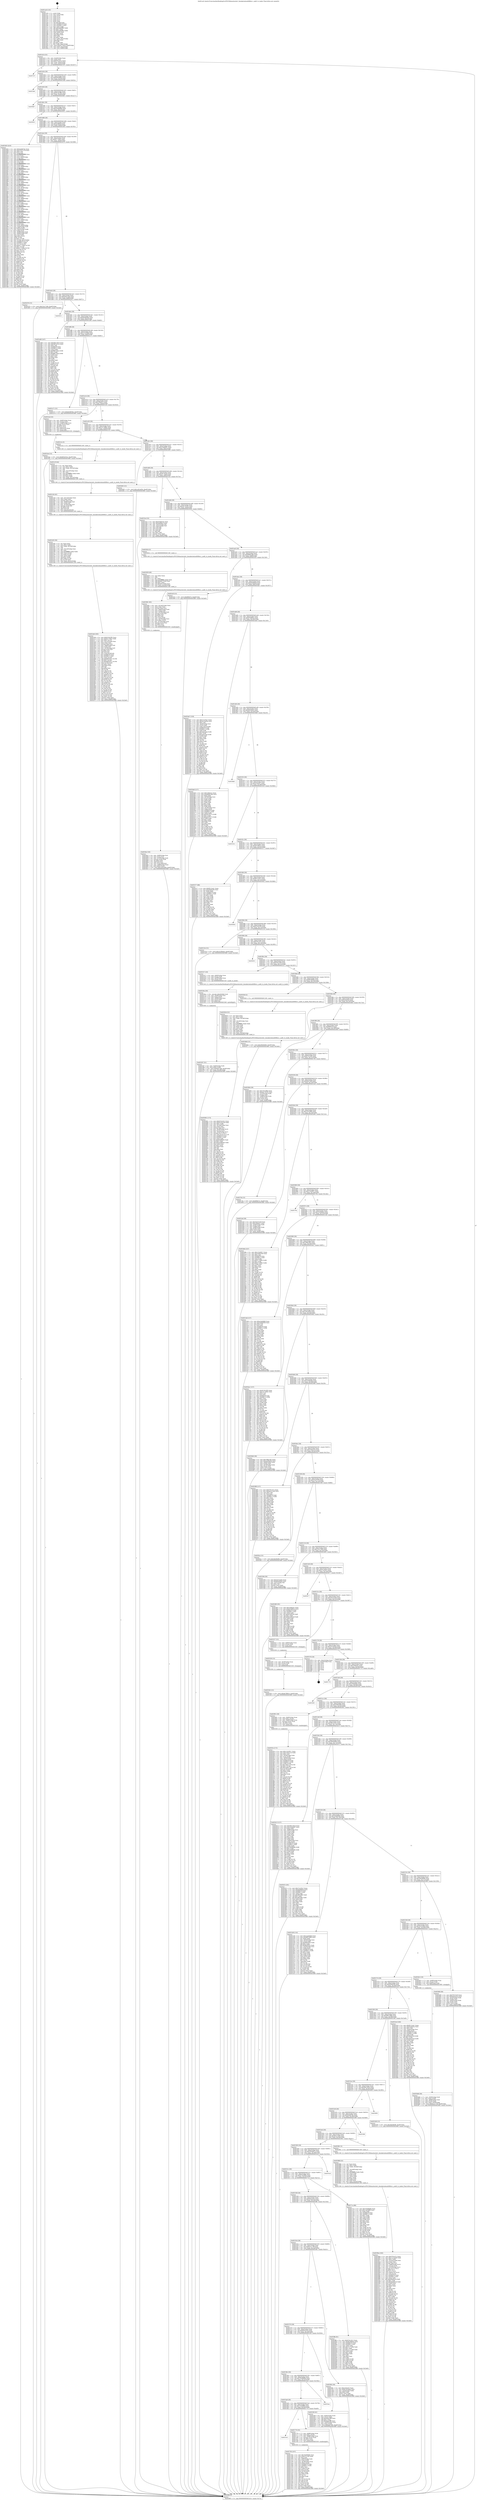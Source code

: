digraph "0x401ca0" {
  label = "0x401ca0 (/mnt/c/Users/mathe/Desktop/tcc/POCII/binaries/extr_linuxkernelauditfilter.c_audit_to_inode_Final-ollvm.out::main(0))"
  labelloc = "t"
  node[shape=record]

  Entry [label="",width=0.3,height=0.3,shape=circle,fillcolor=black,style=filled]
  "0x401d14" [label="{
     0x401d14 [32]\l
     | [instrs]\l
     &nbsp;&nbsp;0x401d14 \<+6\>: mov -0xa8(%rbp),%eax\l
     &nbsp;&nbsp;0x401d1a \<+2\>: mov %eax,%ecx\l
     &nbsp;&nbsp;0x401d1c \<+6\>: sub $0x870c1612,%ecx\l
     &nbsp;&nbsp;0x401d22 \<+6\>: mov %eax,-0xbc(%rbp)\l
     &nbsp;&nbsp;0x401d28 \<+6\>: mov %ecx,-0xc0(%rbp)\l
     &nbsp;&nbsp;0x401d2e \<+6\>: je 00000000004037d7 \<main+0x1b37\>\l
  }"]
  "0x4037d7" [label="{
     0x4037d7\l
  }", style=dashed]
  "0x401d34" [label="{
     0x401d34 [28]\l
     | [instrs]\l
     &nbsp;&nbsp;0x401d34 \<+5\>: jmp 0000000000401d39 \<main+0x99\>\l
     &nbsp;&nbsp;0x401d39 \<+6\>: mov -0xbc(%rbp),%eax\l
     &nbsp;&nbsp;0x401d3f \<+5\>: sub $0x8c6c984b,%eax\l
     &nbsp;&nbsp;0x401d44 \<+6\>: mov %eax,-0xc4(%rbp)\l
     &nbsp;&nbsp;0x401d4a \<+6\>: je 00000000004025bb \<main+0x91b\>\l
  }"]
  Exit [label="",width=0.3,height=0.3,shape=circle,fillcolor=black,style=filled,peripheries=2]
  "0x4025bb" [label="{
     0x4025bb\l
  }", style=dashed]
  "0x401d50" [label="{
     0x401d50 [28]\l
     | [instrs]\l
     &nbsp;&nbsp;0x401d50 \<+5\>: jmp 0000000000401d55 \<main+0xb5\>\l
     &nbsp;&nbsp;0x401d55 \<+6\>: mov -0xbc(%rbp),%eax\l
     &nbsp;&nbsp;0x401d5b \<+5\>: sub $0x912b19f5,%eax\l
     &nbsp;&nbsp;0x401d60 \<+6\>: mov %eax,-0xc8(%rbp)\l
     &nbsp;&nbsp;0x401d66 \<+6\>: je 00000000004036b7 \<main+0x1a17\>\l
  }"]
  "0x403345" [label="{
     0x403345 [15]\l
     | [instrs]\l
     &nbsp;&nbsp;0x403345 \<+10\>: movl $0xeb7f681e,-0xa8(%rbp)\l
     &nbsp;&nbsp;0x40334f \<+5\>: jmp 000000000040388f \<main+0x1bef\>\l
  }"]
  "0x4036b7" [label="{
     0x4036b7\l
  }", style=dashed]
  "0x401d6c" [label="{
     0x401d6c [28]\l
     | [instrs]\l
     &nbsp;&nbsp;0x401d6c \<+5\>: jmp 0000000000401d71 \<main+0xd1\>\l
     &nbsp;&nbsp;0x401d71 \<+6\>: mov -0xbc(%rbp),%eax\l
     &nbsp;&nbsp;0x401d77 \<+5\>: sub $0xa5abddb6,%eax\l
     &nbsp;&nbsp;0x401d7c \<+6\>: mov %eax,-0xcc(%rbp)\l
     &nbsp;&nbsp;0x401d82 \<+6\>: je 0000000000403831 \<main+0x1b91\>\l
  }"]
  "0x403336" [label="{
     0x403336 [15]\l
     | [instrs]\l
     &nbsp;&nbsp;0x403336 \<+4\>: mov -0x58(%rbp),%rax\l
     &nbsp;&nbsp;0x40333a \<+3\>: mov (%rax),%rax\l
     &nbsp;&nbsp;0x40333d \<+3\>: mov %rax,%rdi\l
     &nbsp;&nbsp;0x403340 \<+5\>: call 0000000000401030 \<free@plt\>\l
     | [calls]\l
     &nbsp;&nbsp;0x401030 \{1\} (unknown)\l
  }"]
  "0x403831" [label="{
     0x403831\l
  }", style=dashed]
  "0x401d88" [label="{
     0x401d88 [28]\l
     | [instrs]\l
     &nbsp;&nbsp;0x401d88 \<+5\>: jmp 0000000000401d8d \<main+0xed\>\l
     &nbsp;&nbsp;0x401d8d \<+6\>: mov -0xbc(%rbp),%eax\l
     &nbsp;&nbsp;0x401d93 \<+5\>: sub $0xaacffdc0,%eax\l
     &nbsp;&nbsp;0x401d98 \<+6\>: mov %eax,-0xd0(%rbp)\l
     &nbsp;&nbsp;0x401d9e \<+6\>: je 0000000000402403 \<main+0x763\>\l
  }"]
  "0x4032ee" [label="{
     0x4032ee [15]\l
     | [instrs]\l
     &nbsp;&nbsp;0x4032ee \<+10\>: movl $0x6f1b33ce,-0xa8(%rbp)\l
     &nbsp;&nbsp;0x4032f8 \<+5\>: jmp 000000000040388f \<main+0x1bef\>\l
  }"]
  "0x402403" [label="{
     0x402403 [410]\l
     | [instrs]\l
     &nbsp;&nbsp;0x402403 \<+5\>: mov $0x4ade87dc,%eax\l
     &nbsp;&nbsp;0x402408 \<+5\>: mov $0x22c07279,%ecx\l
     &nbsp;&nbsp;0x40240d \<+2\>: mov $0x1,%dl\l
     &nbsp;&nbsp;0x40240f \<+3\>: mov %rsp,%rsi\l
     &nbsp;&nbsp;0x402412 \<+4\>: add $0xfffffffffffffff0,%rsi\l
     &nbsp;&nbsp;0x402416 \<+3\>: mov %rsi,%rsp\l
     &nbsp;&nbsp;0x402419 \<+7\>: mov %rsi,-0xa0(%rbp)\l
     &nbsp;&nbsp;0x402420 \<+3\>: mov %rsp,%rsi\l
     &nbsp;&nbsp;0x402423 \<+4\>: add $0xfffffffffffffff0,%rsi\l
     &nbsp;&nbsp;0x402427 \<+3\>: mov %rsi,%rsp\l
     &nbsp;&nbsp;0x40242a \<+3\>: mov %rsp,%rdi\l
     &nbsp;&nbsp;0x40242d \<+4\>: add $0xfffffffffffffff0,%rdi\l
     &nbsp;&nbsp;0x402431 \<+3\>: mov %rdi,%rsp\l
     &nbsp;&nbsp;0x402434 \<+7\>: mov %rdi,-0x98(%rbp)\l
     &nbsp;&nbsp;0x40243b \<+3\>: mov %rsp,%rdi\l
     &nbsp;&nbsp;0x40243e \<+4\>: add $0xfffffffffffffff0,%rdi\l
     &nbsp;&nbsp;0x402442 \<+3\>: mov %rdi,%rsp\l
     &nbsp;&nbsp;0x402445 \<+7\>: mov %rdi,-0x90(%rbp)\l
     &nbsp;&nbsp;0x40244c \<+3\>: mov %rsp,%rdi\l
     &nbsp;&nbsp;0x40244f \<+4\>: add $0xfffffffffffffff0,%rdi\l
     &nbsp;&nbsp;0x402453 \<+3\>: mov %rdi,%rsp\l
     &nbsp;&nbsp;0x402456 \<+7\>: mov %rdi,-0x88(%rbp)\l
     &nbsp;&nbsp;0x40245d \<+3\>: mov %rsp,%rdi\l
     &nbsp;&nbsp;0x402460 \<+4\>: add $0xfffffffffffffff0,%rdi\l
     &nbsp;&nbsp;0x402464 \<+3\>: mov %rdi,%rsp\l
     &nbsp;&nbsp;0x402467 \<+4\>: mov %rdi,-0x80(%rbp)\l
     &nbsp;&nbsp;0x40246b \<+3\>: mov %rsp,%rdi\l
     &nbsp;&nbsp;0x40246e \<+4\>: add $0xfffffffffffffff0,%rdi\l
     &nbsp;&nbsp;0x402472 \<+3\>: mov %rdi,%rsp\l
     &nbsp;&nbsp;0x402475 \<+4\>: mov %rdi,-0x78(%rbp)\l
     &nbsp;&nbsp;0x402479 \<+3\>: mov %rsp,%rdi\l
     &nbsp;&nbsp;0x40247c \<+4\>: add $0xfffffffffffffff0,%rdi\l
     &nbsp;&nbsp;0x402480 \<+3\>: mov %rdi,%rsp\l
     &nbsp;&nbsp;0x402483 \<+4\>: mov %rdi,-0x70(%rbp)\l
     &nbsp;&nbsp;0x402487 \<+3\>: mov %rsp,%rdi\l
     &nbsp;&nbsp;0x40248a \<+4\>: add $0xfffffffffffffff0,%rdi\l
     &nbsp;&nbsp;0x40248e \<+3\>: mov %rdi,%rsp\l
     &nbsp;&nbsp;0x402491 \<+4\>: mov %rdi,-0x68(%rbp)\l
     &nbsp;&nbsp;0x402495 \<+3\>: mov %rsp,%rdi\l
     &nbsp;&nbsp;0x402498 \<+4\>: add $0xfffffffffffffff0,%rdi\l
     &nbsp;&nbsp;0x40249c \<+3\>: mov %rdi,%rsp\l
     &nbsp;&nbsp;0x40249f \<+4\>: mov %rdi,-0x60(%rbp)\l
     &nbsp;&nbsp;0x4024a3 \<+3\>: mov %rsp,%rdi\l
     &nbsp;&nbsp;0x4024a6 \<+4\>: add $0xfffffffffffffff0,%rdi\l
     &nbsp;&nbsp;0x4024aa \<+3\>: mov %rdi,%rsp\l
     &nbsp;&nbsp;0x4024ad \<+4\>: mov %rdi,-0x58(%rbp)\l
     &nbsp;&nbsp;0x4024b1 \<+3\>: mov %rsp,%rdi\l
     &nbsp;&nbsp;0x4024b4 \<+4\>: add $0xfffffffffffffff0,%rdi\l
     &nbsp;&nbsp;0x4024b8 \<+3\>: mov %rdi,%rsp\l
     &nbsp;&nbsp;0x4024bb \<+4\>: mov %rdi,-0x50(%rbp)\l
     &nbsp;&nbsp;0x4024bf \<+3\>: mov %rsp,%rdi\l
     &nbsp;&nbsp;0x4024c2 \<+4\>: add $0xfffffffffffffff0,%rdi\l
     &nbsp;&nbsp;0x4024c6 \<+3\>: mov %rdi,%rsp\l
     &nbsp;&nbsp;0x4024c9 \<+4\>: mov %rdi,-0x48(%rbp)\l
     &nbsp;&nbsp;0x4024cd \<+3\>: mov %rsp,%rdi\l
     &nbsp;&nbsp;0x4024d0 \<+4\>: add $0xfffffffffffffff0,%rdi\l
     &nbsp;&nbsp;0x4024d4 \<+3\>: mov %rdi,%rsp\l
     &nbsp;&nbsp;0x4024d7 \<+4\>: mov %rdi,-0x40(%rbp)\l
     &nbsp;&nbsp;0x4024db \<+7\>: mov -0xa0(%rbp),%rdi\l
     &nbsp;&nbsp;0x4024e2 \<+6\>: movl $0x0,(%rdi)\l
     &nbsp;&nbsp;0x4024e8 \<+7\>: mov -0xac(%rbp),%r8d\l
     &nbsp;&nbsp;0x4024ef \<+3\>: mov %r8d,(%rsi)\l
     &nbsp;&nbsp;0x4024f2 \<+7\>: mov -0x98(%rbp),%rdi\l
     &nbsp;&nbsp;0x4024f9 \<+7\>: mov -0xb8(%rbp),%r9\l
     &nbsp;&nbsp;0x402500 \<+3\>: mov %r9,(%rdi)\l
     &nbsp;&nbsp;0x402503 \<+3\>: cmpl $0x2,(%rsi)\l
     &nbsp;&nbsp;0x402506 \<+4\>: setne %r10b\l
     &nbsp;&nbsp;0x40250a \<+4\>: and $0x1,%r10b\l
     &nbsp;&nbsp;0x40250e \<+4\>: mov %r10b,-0x31(%rbp)\l
     &nbsp;&nbsp;0x402512 \<+8\>: mov 0x406078,%r11d\l
     &nbsp;&nbsp;0x40251a \<+7\>: mov 0x40607c,%ebx\l
     &nbsp;&nbsp;0x402521 \<+3\>: mov %r11d,%r14d\l
     &nbsp;&nbsp;0x402524 \<+7\>: add $0xe57750ba,%r14d\l
     &nbsp;&nbsp;0x40252b \<+4\>: sub $0x1,%r14d\l
     &nbsp;&nbsp;0x40252f \<+7\>: sub $0xe57750ba,%r14d\l
     &nbsp;&nbsp;0x402536 \<+4\>: imul %r14d,%r11d\l
     &nbsp;&nbsp;0x40253a \<+4\>: and $0x1,%r11d\l
     &nbsp;&nbsp;0x40253e \<+4\>: cmp $0x0,%r11d\l
     &nbsp;&nbsp;0x402542 \<+4\>: sete %r10b\l
     &nbsp;&nbsp;0x402546 \<+3\>: cmp $0xa,%ebx\l
     &nbsp;&nbsp;0x402549 \<+4\>: setl %r15b\l
     &nbsp;&nbsp;0x40254d \<+3\>: mov %r10b,%r12b\l
     &nbsp;&nbsp;0x402550 \<+4\>: xor $0xff,%r12b\l
     &nbsp;&nbsp;0x402554 \<+3\>: mov %r15b,%r13b\l
     &nbsp;&nbsp;0x402557 \<+4\>: xor $0xff,%r13b\l
     &nbsp;&nbsp;0x40255b \<+3\>: xor $0x0,%dl\l
     &nbsp;&nbsp;0x40255e \<+3\>: mov %r12b,%sil\l
     &nbsp;&nbsp;0x402561 \<+4\>: and $0x0,%sil\l
     &nbsp;&nbsp;0x402565 \<+3\>: and %dl,%r10b\l
     &nbsp;&nbsp;0x402568 \<+3\>: mov %r13b,%dil\l
     &nbsp;&nbsp;0x40256b \<+4\>: and $0x0,%dil\l
     &nbsp;&nbsp;0x40256f \<+3\>: and %dl,%r15b\l
     &nbsp;&nbsp;0x402572 \<+3\>: or %r10b,%sil\l
     &nbsp;&nbsp;0x402575 \<+3\>: or %r15b,%dil\l
     &nbsp;&nbsp;0x402578 \<+3\>: xor %dil,%sil\l
     &nbsp;&nbsp;0x40257b \<+3\>: or %r13b,%r12b\l
     &nbsp;&nbsp;0x40257e \<+4\>: xor $0xff,%r12b\l
     &nbsp;&nbsp;0x402582 \<+3\>: or $0x0,%dl\l
     &nbsp;&nbsp;0x402585 \<+3\>: and %dl,%r12b\l
     &nbsp;&nbsp;0x402588 \<+3\>: or %r12b,%sil\l
     &nbsp;&nbsp;0x40258b \<+4\>: test $0x1,%sil\l
     &nbsp;&nbsp;0x40258f \<+3\>: cmovne %ecx,%eax\l
     &nbsp;&nbsp;0x402592 \<+6\>: mov %eax,-0xa8(%rbp)\l
     &nbsp;&nbsp;0x402598 \<+5\>: jmp 000000000040388f \<main+0x1bef\>\l
  }"]
  "0x401da4" [label="{
     0x401da4 [28]\l
     | [instrs]\l
     &nbsp;&nbsp;0x401da4 \<+5\>: jmp 0000000000401da9 \<main+0x109\>\l
     &nbsp;&nbsp;0x401da9 \<+6\>: mov -0xbc(%rbp),%eax\l
     &nbsp;&nbsp;0x401daf \<+5\>: sub $0xb277febc,%eax\l
     &nbsp;&nbsp;0x401db4 \<+6\>: mov %eax,-0xd4(%rbp)\l
     &nbsp;&nbsp;0x401dba \<+6\>: je 0000000000402d76 \<main+0x10d6\>\l
  }"]
  "0x403287" [label="{
     0x403287 [31]\l
     | [instrs]\l
     &nbsp;&nbsp;0x403287 \<+4\>: mov -0x40(%rbp),%rdi\l
     &nbsp;&nbsp;0x40328b \<+6\>: movl $0x0,(%rdi)\l
     &nbsp;&nbsp;0x403291 \<+10\>: movl $0xdab73e9,-0xa8(%rbp)\l
     &nbsp;&nbsp;0x40329b \<+6\>: mov %eax,-0x1d8(%rbp)\l
     &nbsp;&nbsp;0x4032a1 \<+5\>: jmp 000000000040388f \<main+0x1bef\>\l
  }"]
  "0x402d76" [label="{
     0x402d76 [15]\l
     | [instrs]\l
     &nbsp;&nbsp;0x402d76 \<+10\>: movl $0x22e17c8d,-0xa8(%rbp)\l
     &nbsp;&nbsp;0x402d80 \<+5\>: jmp 000000000040388f \<main+0x1bef\>\l
  }"]
  "0x401dc0" [label="{
     0x401dc0 [28]\l
     | [instrs]\l
     &nbsp;&nbsp;0x401dc0 \<+5\>: jmp 0000000000401dc5 \<main+0x125\>\l
     &nbsp;&nbsp;0x401dc5 \<+6\>: mov -0xbc(%rbp),%eax\l
     &nbsp;&nbsp;0x401dcb \<+5\>: sub $0xbad51ce0,%eax\l
     &nbsp;&nbsp;0x401dd0 \<+6\>: mov %eax,-0xd8(%rbp)\l
     &nbsp;&nbsp;0x401dd6 \<+6\>: je 0000000000402611 \<main+0x971\>\l
  }"]
  "0x40326a" [label="{
     0x40326a [29]\l
     | [instrs]\l
     &nbsp;&nbsp;0x40326a \<+10\>: movabs $0x4040b6,%rdi\l
     &nbsp;&nbsp;0x403274 \<+4\>: mov -0x48(%rbp),%rsi\l
     &nbsp;&nbsp;0x403278 \<+2\>: mov %eax,(%rsi)\l
     &nbsp;&nbsp;0x40327a \<+4\>: mov -0x48(%rbp),%rsi\l
     &nbsp;&nbsp;0x40327e \<+2\>: mov (%rsi),%esi\l
     &nbsp;&nbsp;0x403280 \<+2\>: mov $0x0,%al\l
     &nbsp;&nbsp;0x403282 \<+5\>: call 0000000000401040 \<printf@plt\>\l
     | [calls]\l
     &nbsp;&nbsp;0x401040 \{1\} (unknown)\l
  }"]
  "0x402611" [label="{
     0x402611\l
  }", style=dashed]
  "0x401ddc" [label="{
     0x401ddc [28]\l
     | [instrs]\l
     &nbsp;&nbsp;0x401ddc \<+5\>: jmp 0000000000401de1 \<main+0x141\>\l
     &nbsp;&nbsp;0x401de1 \<+6\>: mov -0xbc(%rbp),%eax\l
     &nbsp;&nbsp;0x401de7 \<+5\>: sub $0xbd3d93de,%eax\l
     &nbsp;&nbsp;0x401dec \<+6\>: mov %eax,-0xdc(%rbp)\l
     &nbsp;&nbsp;0x401df2 \<+6\>: je 0000000000402a80 \<main+0xde0\>\l
  }"]
  "0x403091" [label="{
     0x403091 [173]\l
     | [instrs]\l
     &nbsp;&nbsp;0x403091 \<+5\>: mov $0x870c1612,%ecx\l
     &nbsp;&nbsp;0x403096 \<+5\>: mov $0xf2243526,%edx\l
     &nbsp;&nbsp;0x40309b \<+3\>: mov $0x1,%r8b\l
     &nbsp;&nbsp;0x40309e \<+6\>: mov -0x1d4(%rbp),%esi\l
     &nbsp;&nbsp;0x4030a4 \<+3\>: imul %eax,%esi\l
     &nbsp;&nbsp;0x4030a7 \<+3\>: movslq %esi,%r9\l
     &nbsp;&nbsp;0x4030aa \<+4\>: mov -0x58(%rbp),%r10\l
     &nbsp;&nbsp;0x4030ae \<+3\>: mov (%r10),%r10\l
     &nbsp;&nbsp;0x4030b1 \<+4\>: mov -0x50(%rbp),%r11\l
     &nbsp;&nbsp;0x4030b5 \<+3\>: movslq (%r11),%r11\l
     &nbsp;&nbsp;0x4030b8 \<+4\>: mov %r9,(%r10,%r11,8)\l
     &nbsp;&nbsp;0x4030bc \<+7\>: mov 0x406078,%eax\l
     &nbsp;&nbsp;0x4030c3 \<+7\>: mov 0x40607c,%esi\l
     &nbsp;&nbsp;0x4030ca \<+2\>: mov %eax,%edi\l
     &nbsp;&nbsp;0x4030cc \<+6\>: sub $0x41b8b045,%edi\l
     &nbsp;&nbsp;0x4030d2 \<+3\>: sub $0x1,%edi\l
     &nbsp;&nbsp;0x4030d5 \<+6\>: add $0x41b8b045,%edi\l
     &nbsp;&nbsp;0x4030db \<+3\>: imul %edi,%eax\l
     &nbsp;&nbsp;0x4030de \<+3\>: and $0x1,%eax\l
     &nbsp;&nbsp;0x4030e1 \<+3\>: cmp $0x0,%eax\l
     &nbsp;&nbsp;0x4030e4 \<+3\>: sete %bl\l
     &nbsp;&nbsp;0x4030e7 \<+3\>: cmp $0xa,%esi\l
     &nbsp;&nbsp;0x4030ea \<+4\>: setl %r14b\l
     &nbsp;&nbsp;0x4030ee \<+3\>: mov %bl,%r15b\l
     &nbsp;&nbsp;0x4030f1 \<+4\>: xor $0xff,%r15b\l
     &nbsp;&nbsp;0x4030f5 \<+3\>: mov %r14b,%r12b\l
     &nbsp;&nbsp;0x4030f8 \<+4\>: xor $0xff,%r12b\l
     &nbsp;&nbsp;0x4030fc \<+4\>: xor $0x0,%r8b\l
     &nbsp;&nbsp;0x403100 \<+3\>: mov %r15b,%r13b\l
     &nbsp;&nbsp;0x403103 \<+4\>: and $0x0,%r13b\l
     &nbsp;&nbsp;0x403107 \<+3\>: and %r8b,%bl\l
     &nbsp;&nbsp;0x40310a \<+3\>: mov %r12b,%al\l
     &nbsp;&nbsp;0x40310d \<+2\>: and $0x0,%al\l
     &nbsp;&nbsp;0x40310f \<+3\>: and %r8b,%r14b\l
     &nbsp;&nbsp;0x403112 \<+3\>: or %bl,%r13b\l
     &nbsp;&nbsp;0x403115 \<+3\>: or %r14b,%al\l
     &nbsp;&nbsp;0x403118 \<+3\>: xor %al,%r13b\l
     &nbsp;&nbsp;0x40311b \<+3\>: or %r12b,%r15b\l
     &nbsp;&nbsp;0x40311e \<+4\>: xor $0xff,%r15b\l
     &nbsp;&nbsp;0x403122 \<+4\>: or $0x0,%r8b\l
     &nbsp;&nbsp;0x403126 \<+3\>: and %r8b,%r15b\l
     &nbsp;&nbsp;0x403129 \<+3\>: or %r15b,%r13b\l
     &nbsp;&nbsp;0x40312c \<+4\>: test $0x1,%r13b\l
     &nbsp;&nbsp;0x403130 \<+3\>: cmovne %edx,%ecx\l
     &nbsp;&nbsp;0x403133 \<+6\>: mov %ecx,-0xa8(%rbp)\l
     &nbsp;&nbsp;0x403139 \<+5\>: jmp 000000000040388f \<main+0x1bef\>\l
  }"]
  "0x402a80" [label="{
     0x402a80 [147]\l
     | [instrs]\l
     &nbsp;&nbsp;0x402a80 \<+5\>: mov $0x49e130c4,%eax\l
     &nbsp;&nbsp;0x402a85 \<+5\>: mov $0x3821d7cc,%ecx\l
     &nbsp;&nbsp;0x402a8a \<+2\>: mov $0x1,%dl\l
     &nbsp;&nbsp;0x402a8c \<+7\>: mov 0x406078,%esi\l
     &nbsp;&nbsp;0x402a93 \<+7\>: mov 0x40607c,%edi\l
     &nbsp;&nbsp;0x402a9a \<+3\>: mov %esi,%r8d\l
     &nbsp;&nbsp;0x402a9d \<+7\>: add $0x88b75bca,%r8d\l
     &nbsp;&nbsp;0x402aa4 \<+4\>: sub $0x1,%r8d\l
     &nbsp;&nbsp;0x402aa8 \<+7\>: sub $0x88b75bca,%r8d\l
     &nbsp;&nbsp;0x402aaf \<+4\>: imul %r8d,%esi\l
     &nbsp;&nbsp;0x402ab3 \<+3\>: and $0x1,%esi\l
     &nbsp;&nbsp;0x402ab6 \<+3\>: cmp $0x0,%esi\l
     &nbsp;&nbsp;0x402ab9 \<+4\>: sete %r9b\l
     &nbsp;&nbsp;0x402abd \<+3\>: cmp $0xa,%edi\l
     &nbsp;&nbsp;0x402ac0 \<+4\>: setl %r10b\l
     &nbsp;&nbsp;0x402ac4 \<+3\>: mov %r9b,%r11b\l
     &nbsp;&nbsp;0x402ac7 \<+4\>: xor $0xff,%r11b\l
     &nbsp;&nbsp;0x402acb \<+3\>: mov %r10b,%bl\l
     &nbsp;&nbsp;0x402ace \<+3\>: xor $0xff,%bl\l
     &nbsp;&nbsp;0x402ad1 \<+3\>: xor $0x1,%dl\l
     &nbsp;&nbsp;0x402ad4 \<+3\>: mov %r11b,%r14b\l
     &nbsp;&nbsp;0x402ad7 \<+4\>: and $0xff,%r14b\l
     &nbsp;&nbsp;0x402adb \<+3\>: and %dl,%r9b\l
     &nbsp;&nbsp;0x402ade \<+3\>: mov %bl,%r15b\l
     &nbsp;&nbsp;0x402ae1 \<+4\>: and $0xff,%r15b\l
     &nbsp;&nbsp;0x402ae5 \<+3\>: and %dl,%r10b\l
     &nbsp;&nbsp;0x402ae8 \<+3\>: or %r9b,%r14b\l
     &nbsp;&nbsp;0x402aeb \<+3\>: or %r10b,%r15b\l
     &nbsp;&nbsp;0x402aee \<+3\>: xor %r15b,%r14b\l
     &nbsp;&nbsp;0x402af1 \<+3\>: or %bl,%r11b\l
     &nbsp;&nbsp;0x402af4 \<+4\>: xor $0xff,%r11b\l
     &nbsp;&nbsp;0x402af8 \<+3\>: or $0x1,%dl\l
     &nbsp;&nbsp;0x402afb \<+3\>: and %dl,%r11b\l
     &nbsp;&nbsp;0x402afe \<+3\>: or %r11b,%r14b\l
     &nbsp;&nbsp;0x402b01 \<+4\>: test $0x1,%r14b\l
     &nbsp;&nbsp;0x402b05 \<+3\>: cmovne %ecx,%eax\l
     &nbsp;&nbsp;0x402b08 \<+6\>: mov %eax,-0xa8(%rbp)\l
     &nbsp;&nbsp;0x402b0e \<+5\>: jmp 000000000040388f \<main+0x1bef\>\l
  }"]
  "0x401df8" [label="{
     0x401df8 [28]\l
     | [instrs]\l
     &nbsp;&nbsp;0x401df8 \<+5\>: jmp 0000000000401dfd \<main+0x15d\>\l
     &nbsp;&nbsp;0x401dfd \<+6\>: mov -0xbc(%rbp),%eax\l
     &nbsp;&nbsp;0x401e03 \<+5\>: sub $0xc1522be8,%eax\l
     &nbsp;&nbsp;0x401e08 \<+6\>: mov %eax,-0xe0(%rbp)\l
     &nbsp;&nbsp;0x401e0e \<+6\>: je 0000000000402a71 \<main+0xdd1\>\l
  }"]
  "0x40305d" [label="{
     0x40305d [52]\l
     | [instrs]\l
     &nbsp;&nbsp;0x40305d \<+2\>: xor %ecx,%ecx\l
     &nbsp;&nbsp;0x40305f \<+5\>: mov $0x2,%edx\l
     &nbsp;&nbsp;0x403064 \<+6\>: mov %edx,-0x1d0(%rbp)\l
     &nbsp;&nbsp;0x40306a \<+1\>: cltd\l
     &nbsp;&nbsp;0x40306b \<+6\>: mov -0x1d0(%rbp),%esi\l
     &nbsp;&nbsp;0x403071 \<+2\>: idiv %esi\l
     &nbsp;&nbsp;0x403073 \<+6\>: imul $0xfffffffe,%edx,%edx\l
     &nbsp;&nbsp;0x403079 \<+2\>: mov %ecx,%edi\l
     &nbsp;&nbsp;0x40307b \<+2\>: sub %edx,%edi\l
     &nbsp;&nbsp;0x40307d \<+2\>: mov %ecx,%edx\l
     &nbsp;&nbsp;0x40307f \<+3\>: sub $0x1,%edx\l
     &nbsp;&nbsp;0x403082 \<+2\>: add %edx,%edi\l
     &nbsp;&nbsp;0x403084 \<+2\>: sub %edi,%ecx\l
     &nbsp;&nbsp;0x403086 \<+6\>: mov %ecx,-0x1d4(%rbp)\l
     &nbsp;&nbsp;0x40308c \<+5\>: call 0000000000401160 \<next_i\>\l
     | [calls]\l
     &nbsp;&nbsp;0x401160 \{1\} (/mnt/c/Users/mathe/Desktop/tcc/POCII/binaries/extr_linuxkernelauditfilter.c_audit_to_inode_Final-ollvm.out::next_i)\l
  }"]
  "0x402a71" [label="{
     0x402a71 [15]\l
     | [instrs]\l
     &nbsp;&nbsp;0x402a71 \<+10\>: movl $0xbd3d93de,-0xa8(%rbp)\l
     &nbsp;&nbsp;0x402a7b \<+5\>: jmp 000000000040388f \<main+0x1bef\>\l
  }"]
  "0x401e14" [label="{
     0x401e14 [28]\l
     | [instrs]\l
     &nbsp;&nbsp;0x401e14 \<+5\>: jmp 0000000000401e19 \<main+0x179\>\l
     &nbsp;&nbsp;0x401e19 \<+6\>: mov -0xbc(%rbp),%eax\l
     &nbsp;&nbsp;0x401e1f \<+5\>: sub $0xc2f6a0c1,%eax\l
     &nbsp;&nbsp;0x401e24 \<+6\>: mov %eax,-0xe4(%rbp)\l
     &nbsp;&nbsp;0x401e2a \<+6\>: je 00000000004032cd \<main+0x162d\>\l
  }"]
  "0x402f1e" [label="{
     0x402f1e [172]\l
     | [instrs]\l
     &nbsp;&nbsp;0x402f1e \<+5\>: mov $0x123c0917,%ecx\l
     &nbsp;&nbsp;0x402f23 \<+5\>: mov $0x218eac14,%edx\l
     &nbsp;&nbsp;0x402f28 \<+3\>: mov $0x1,%sil\l
     &nbsp;&nbsp;0x402f2b \<+4\>: mov -0x58(%rbp),%rdi\l
     &nbsp;&nbsp;0x402f2f \<+3\>: mov %rax,(%rdi)\l
     &nbsp;&nbsp;0x402f32 \<+4\>: mov -0x50(%rbp),%rax\l
     &nbsp;&nbsp;0x402f36 \<+6\>: movl $0x0,(%rax)\l
     &nbsp;&nbsp;0x402f3c \<+8\>: mov 0x406078,%r8d\l
     &nbsp;&nbsp;0x402f44 \<+8\>: mov 0x40607c,%r9d\l
     &nbsp;&nbsp;0x402f4c \<+3\>: mov %r8d,%r10d\l
     &nbsp;&nbsp;0x402f4f \<+7\>: sub $0x144ec72f,%r10d\l
     &nbsp;&nbsp;0x402f56 \<+4\>: sub $0x1,%r10d\l
     &nbsp;&nbsp;0x402f5a \<+7\>: add $0x144ec72f,%r10d\l
     &nbsp;&nbsp;0x402f61 \<+4\>: imul %r10d,%r8d\l
     &nbsp;&nbsp;0x402f65 \<+4\>: and $0x1,%r8d\l
     &nbsp;&nbsp;0x402f69 \<+4\>: cmp $0x0,%r8d\l
     &nbsp;&nbsp;0x402f6d \<+4\>: sete %r11b\l
     &nbsp;&nbsp;0x402f71 \<+4\>: cmp $0xa,%r9d\l
     &nbsp;&nbsp;0x402f75 \<+3\>: setl %bl\l
     &nbsp;&nbsp;0x402f78 \<+3\>: mov %r11b,%r14b\l
     &nbsp;&nbsp;0x402f7b \<+4\>: xor $0xff,%r14b\l
     &nbsp;&nbsp;0x402f7f \<+3\>: mov %bl,%r15b\l
     &nbsp;&nbsp;0x402f82 \<+4\>: xor $0xff,%r15b\l
     &nbsp;&nbsp;0x402f86 \<+4\>: xor $0x1,%sil\l
     &nbsp;&nbsp;0x402f8a \<+3\>: mov %r14b,%r12b\l
     &nbsp;&nbsp;0x402f8d \<+4\>: and $0xff,%r12b\l
     &nbsp;&nbsp;0x402f91 \<+3\>: and %sil,%r11b\l
     &nbsp;&nbsp;0x402f94 \<+3\>: mov %r15b,%r13b\l
     &nbsp;&nbsp;0x402f97 \<+4\>: and $0xff,%r13b\l
     &nbsp;&nbsp;0x402f9b \<+3\>: and %sil,%bl\l
     &nbsp;&nbsp;0x402f9e \<+3\>: or %r11b,%r12b\l
     &nbsp;&nbsp;0x402fa1 \<+3\>: or %bl,%r13b\l
     &nbsp;&nbsp;0x402fa4 \<+3\>: xor %r13b,%r12b\l
     &nbsp;&nbsp;0x402fa7 \<+3\>: or %r15b,%r14b\l
     &nbsp;&nbsp;0x402faa \<+4\>: xor $0xff,%r14b\l
     &nbsp;&nbsp;0x402fae \<+4\>: or $0x1,%sil\l
     &nbsp;&nbsp;0x402fb2 \<+3\>: and %sil,%r14b\l
     &nbsp;&nbsp;0x402fb5 \<+3\>: or %r14b,%r12b\l
     &nbsp;&nbsp;0x402fb8 \<+4\>: test $0x1,%r12b\l
     &nbsp;&nbsp;0x402fbc \<+3\>: cmovne %edx,%ecx\l
     &nbsp;&nbsp;0x402fbf \<+6\>: mov %ecx,-0xa8(%rbp)\l
     &nbsp;&nbsp;0x402fc5 \<+5\>: jmp 000000000040388f \<main+0x1bef\>\l
  }"]
  "0x4032cd" [label="{
     0x4032cd [33]\l
     | [instrs]\l
     &nbsp;&nbsp;0x4032cd \<+4\>: mov -0x80(%rbp),%rax\l
     &nbsp;&nbsp;0x4032d1 \<+3\>: mov (%rax),%rax\l
     &nbsp;&nbsp;0x4032d4 \<+4\>: mov -0x40(%rbp),%rcx\l
     &nbsp;&nbsp;0x4032d8 \<+3\>: movslq (%rcx),%rcx\l
     &nbsp;&nbsp;0x4032db \<+4\>: shl $0x5,%rcx\l
     &nbsp;&nbsp;0x4032df \<+3\>: add %rcx,%rax\l
     &nbsp;&nbsp;0x4032e2 \<+4\>: mov 0x8(%rax),%rax\l
     &nbsp;&nbsp;0x4032e6 \<+3\>: mov %rax,%rdi\l
     &nbsp;&nbsp;0x4032e9 \<+5\>: call 0000000000401030 \<free@plt\>\l
     | [calls]\l
     &nbsp;&nbsp;0x401030 \{1\} (unknown)\l
  }"]
  "0x401e30" [label="{
     0x401e30 [28]\l
     | [instrs]\l
     &nbsp;&nbsp;0x401e30 \<+5\>: jmp 0000000000401e35 \<main+0x195\>\l
     &nbsp;&nbsp;0x401e35 \<+6\>: mov -0xbc(%rbp),%eax\l
     &nbsp;&nbsp;0x401e3b \<+5\>: sub $0xc317b98c,%eax\l
     &nbsp;&nbsp;0x401e40 \<+6\>: mov %eax,-0xe8(%rbp)\l
     &nbsp;&nbsp;0x401e46 \<+6\>: je 0000000000402c2a \<main+0xf8a\>\l
  }"]
  "0x402cbd" [label="{
     0x402cbd [185]\l
     | [instrs]\l
     &nbsp;&nbsp;0x402cbd \<+5\>: mov $0x912b19f5,%ecx\l
     &nbsp;&nbsp;0x402cc2 \<+5\>: mov $0xb277febc,%edx\l
     &nbsp;&nbsp;0x402cc7 \<+3\>: mov $0x1,%r11b\l
     &nbsp;&nbsp;0x402cca \<+6\>: mov -0x1cc(%rbp),%esi\l
     &nbsp;&nbsp;0x402cd0 \<+3\>: imul %eax,%esi\l
     &nbsp;&nbsp;0x402cd3 \<+3\>: movslq %esi,%rdi\l
     &nbsp;&nbsp;0x402cd6 \<+4\>: mov -0x80(%rbp),%r8\l
     &nbsp;&nbsp;0x402cda \<+3\>: mov (%r8),%r8\l
     &nbsp;&nbsp;0x402cdd \<+4\>: mov -0x78(%rbp),%r9\l
     &nbsp;&nbsp;0x402ce1 \<+3\>: movslq (%r9),%r9\l
     &nbsp;&nbsp;0x402ce4 \<+4\>: shl $0x5,%r9\l
     &nbsp;&nbsp;0x402ce8 \<+3\>: add %r9,%r8\l
     &nbsp;&nbsp;0x402ceb \<+4\>: mov %rdi,0x18(%r8)\l
     &nbsp;&nbsp;0x402cef \<+7\>: mov 0x406078,%eax\l
     &nbsp;&nbsp;0x402cf6 \<+7\>: mov 0x40607c,%esi\l
     &nbsp;&nbsp;0x402cfd \<+3\>: mov %eax,%r10d\l
     &nbsp;&nbsp;0x402d00 \<+7\>: add $0xe6f32921,%r10d\l
     &nbsp;&nbsp;0x402d07 \<+4\>: sub $0x1,%r10d\l
     &nbsp;&nbsp;0x402d0b \<+7\>: sub $0xe6f32921,%r10d\l
     &nbsp;&nbsp;0x402d12 \<+4\>: imul %r10d,%eax\l
     &nbsp;&nbsp;0x402d16 \<+3\>: and $0x1,%eax\l
     &nbsp;&nbsp;0x402d19 \<+3\>: cmp $0x0,%eax\l
     &nbsp;&nbsp;0x402d1c \<+3\>: sete %bl\l
     &nbsp;&nbsp;0x402d1f \<+3\>: cmp $0xa,%esi\l
     &nbsp;&nbsp;0x402d22 \<+4\>: setl %r14b\l
     &nbsp;&nbsp;0x402d26 \<+3\>: mov %bl,%r15b\l
     &nbsp;&nbsp;0x402d29 \<+4\>: xor $0xff,%r15b\l
     &nbsp;&nbsp;0x402d2d \<+3\>: mov %r14b,%r12b\l
     &nbsp;&nbsp;0x402d30 \<+4\>: xor $0xff,%r12b\l
     &nbsp;&nbsp;0x402d34 \<+4\>: xor $0x1,%r11b\l
     &nbsp;&nbsp;0x402d38 \<+3\>: mov %r15b,%r13b\l
     &nbsp;&nbsp;0x402d3b \<+4\>: and $0xff,%r13b\l
     &nbsp;&nbsp;0x402d3f \<+3\>: and %r11b,%bl\l
     &nbsp;&nbsp;0x402d42 \<+3\>: mov %r12b,%al\l
     &nbsp;&nbsp;0x402d45 \<+2\>: and $0xff,%al\l
     &nbsp;&nbsp;0x402d47 \<+3\>: and %r11b,%r14b\l
     &nbsp;&nbsp;0x402d4a \<+3\>: or %bl,%r13b\l
     &nbsp;&nbsp;0x402d4d \<+3\>: or %r14b,%al\l
     &nbsp;&nbsp;0x402d50 \<+3\>: xor %al,%r13b\l
     &nbsp;&nbsp;0x402d53 \<+3\>: or %r12b,%r15b\l
     &nbsp;&nbsp;0x402d56 \<+4\>: xor $0xff,%r15b\l
     &nbsp;&nbsp;0x402d5a \<+4\>: or $0x1,%r11b\l
     &nbsp;&nbsp;0x402d5e \<+3\>: and %r11b,%r15b\l
     &nbsp;&nbsp;0x402d61 \<+3\>: or %r15b,%r13b\l
     &nbsp;&nbsp;0x402d64 \<+4\>: test $0x1,%r13b\l
     &nbsp;&nbsp;0x402d68 \<+3\>: cmovne %edx,%ecx\l
     &nbsp;&nbsp;0x402d6b \<+6\>: mov %ecx,-0xa8(%rbp)\l
     &nbsp;&nbsp;0x402d71 \<+5\>: jmp 000000000040388f \<main+0x1bef\>\l
  }"]
  "0x402c2a" [label="{
     0x402c2a [5]\l
     | [instrs]\l
     &nbsp;&nbsp;0x402c2a \<+5\>: call 0000000000401160 \<next_i\>\l
     | [calls]\l
     &nbsp;&nbsp;0x401160 \{1\} (/mnt/c/Users/mathe/Desktop/tcc/POCII/binaries/extr_linuxkernelauditfilter.c_audit_to_inode_Final-ollvm.out::next_i)\l
  }"]
  "0x401e4c" [label="{
     0x401e4c [28]\l
     | [instrs]\l
     &nbsp;&nbsp;0x401e4c \<+5\>: jmp 0000000000401e51 \<main+0x1b1\>\l
     &nbsp;&nbsp;0x401e51 \<+6\>: mov -0xbc(%rbp),%eax\l
     &nbsp;&nbsp;0x401e57 \<+5\>: sub $0xc34a8487,%eax\l
     &nbsp;&nbsp;0x401e5c \<+6\>: mov %eax,-0xec(%rbp)\l
     &nbsp;&nbsp;0x401e62 \<+6\>: je 0000000000402b92 \<main+0xef2\>\l
  }"]
  "0x402c85" [label="{
     0x402c85 [56]\l
     | [instrs]\l
     &nbsp;&nbsp;0x402c85 \<+2\>: xor %ecx,%ecx\l
     &nbsp;&nbsp;0x402c87 \<+5\>: mov $0x2,%edx\l
     &nbsp;&nbsp;0x402c8c \<+6\>: mov %edx,-0x1c8(%rbp)\l
     &nbsp;&nbsp;0x402c92 \<+1\>: cltd\l
     &nbsp;&nbsp;0x402c93 \<+6\>: mov -0x1c8(%rbp),%esi\l
     &nbsp;&nbsp;0x402c99 \<+2\>: idiv %esi\l
     &nbsp;&nbsp;0x402c9b \<+6\>: imul $0xfffffffe,%edx,%edx\l
     &nbsp;&nbsp;0x402ca1 \<+3\>: mov %ecx,%r10d\l
     &nbsp;&nbsp;0x402ca4 \<+3\>: sub %edx,%r10d\l
     &nbsp;&nbsp;0x402ca7 \<+2\>: mov %ecx,%edx\l
     &nbsp;&nbsp;0x402ca9 \<+3\>: sub $0x1,%edx\l
     &nbsp;&nbsp;0x402cac \<+3\>: add %edx,%r10d\l
     &nbsp;&nbsp;0x402caf \<+3\>: sub %r10d,%ecx\l
     &nbsp;&nbsp;0x402cb2 \<+6\>: mov %ecx,-0x1cc(%rbp)\l
     &nbsp;&nbsp;0x402cb8 \<+5\>: call 0000000000401160 \<next_i\>\l
     | [calls]\l
     &nbsp;&nbsp;0x401160 \{1\} (/mnt/c/Users/mathe/Desktop/tcc/POCII/binaries/extr_linuxkernelauditfilter.c_audit_to_inode_Final-ollvm.out::next_i)\l
  }"]
  "0x402b92" [label="{
     0x402b92 [15]\l
     | [instrs]\l
     &nbsp;&nbsp;0x402b92 \<+10\>: movl $0x1a91ed3b,-0xa8(%rbp)\l
     &nbsp;&nbsp;0x402b9c \<+5\>: jmp 000000000040388f \<main+0x1bef\>\l
  }"]
  "0x401e68" [label="{
     0x401e68 [28]\l
     | [instrs]\l
     &nbsp;&nbsp;0x401e68 \<+5\>: jmp 0000000000401e6d \<main+0x1cd\>\l
     &nbsp;&nbsp;0x401e6d \<+6\>: mov -0xbc(%rbp),%eax\l
     &nbsp;&nbsp;0x401e73 \<+5\>: sub $0xc977fa2d,%eax\l
     &nbsp;&nbsp;0x401e78 \<+6\>: mov %eax,-0xf0(%rbp)\l
     &nbsp;&nbsp;0x401e7e \<+6\>: je 00000000004023ce \<main+0x72e\>\l
  }"]
  "0x402c5b" [label="{
     0x402c5b [42]\l
     | [instrs]\l
     &nbsp;&nbsp;0x402c5b \<+6\>: mov -0x1c4(%rbp),%ecx\l
     &nbsp;&nbsp;0x402c61 \<+3\>: imul %eax,%ecx\l
     &nbsp;&nbsp;0x402c64 \<+3\>: movslq %ecx,%rdi\l
     &nbsp;&nbsp;0x402c67 \<+4\>: mov -0x80(%rbp),%r8\l
     &nbsp;&nbsp;0x402c6b \<+3\>: mov (%r8),%r8\l
     &nbsp;&nbsp;0x402c6e \<+4\>: mov -0x78(%rbp),%r9\l
     &nbsp;&nbsp;0x402c72 \<+3\>: movslq (%r9),%r9\l
     &nbsp;&nbsp;0x402c75 \<+4\>: shl $0x5,%r9\l
     &nbsp;&nbsp;0x402c79 \<+3\>: add %r9,%r8\l
     &nbsp;&nbsp;0x402c7c \<+4\>: mov %rdi,0x10(%r8)\l
     &nbsp;&nbsp;0x402c80 \<+5\>: call 0000000000401160 \<next_i\>\l
     | [calls]\l
     &nbsp;&nbsp;0x401160 \{1\} (/mnt/c/Users/mathe/Desktop/tcc/POCII/binaries/extr_linuxkernelauditfilter.c_audit_to_inode_Final-ollvm.out::next_i)\l
  }"]
  "0x4023ce" [label="{
     0x4023ce [53]\l
     | [instrs]\l
     &nbsp;&nbsp;0x4023ce \<+5\>: mov $0x4ade87dc,%eax\l
     &nbsp;&nbsp;0x4023d3 \<+5\>: mov $0xaacffdc0,%ecx\l
     &nbsp;&nbsp;0x4023d8 \<+6\>: mov -0xa2(%rbp),%dl\l
     &nbsp;&nbsp;0x4023de \<+7\>: mov -0xa1(%rbp),%sil\l
     &nbsp;&nbsp;0x4023e5 \<+3\>: mov %dl,%dil\l
     &nbsp;&nbsp;0x4023e8 \<+3\>: and %sil,%dil\l
     &nbsp;&nbsp;0x4023eb \<+3\>: xor %sil,%dl\l
     &nbsp;&nbsp;0x4023ee \<+3\>: or %dl,%dil\l
     &nbsp;&nbsp;0x4023f1 \<+4\>: test $0x1,%dil\l
     &nbsp;&nbsp;0x4023f5 \<+3\>: cmovne %ecx,%eax\l
     &nbsp;&nbsp;0x4023f8 \<+6\>: mov %eax,-0xa8(%rbp)\l
     &nbsp;&nbsp;0x4023fe \<+5\>: jmp 000000000040388f \<main+0x1bef\>\l
  }"]
  "0x401e84" [label="{
     0x401e84 [28]\l
     | [instrs]\l
     &nbsp;&nbsp;0x401e84 \<+5\>: jmp 0000000000401e89 \<main+0x1e9\>\l
     &nbsp;&nbsp;0x401e89 \<+6\>: mov -0xbc(%rbp),%eax\l
     &nbsp;&nbsp;0x401e8f \<+5\>: sub $0xcb176162,%eax\l
     &nbsp;&nbsp;0x401e94 \<+6\>: mov %eax,-0xf4(%rbp)\l
     &nbsp;&nbsp;0x401e9a \<+6\>: je 0000000000402834 \<main+0xb94\>\l
  }"]
  "0x40388f" [label="{
     0x40388f [5]\l
     | [instrs]\l
     &nbsp;&nbsp;0x40388f \<+5\>: jmp 0000000000401d14 \<main+0x74\>\l
  }"]
  "0x401ca0" [label="{
     0x401ca0 [116]\l
     | [instrs]\l
     &nbsp;&nbsp;0x401ca0 \<+1\>: push %rbp\l
     &nbsp;&nbsp;0x401ca1 \<+3\>: mov %rsp,%rbp\l
     &nbsp;&nbsp;0x401ca4 \<+2\>: push %r15\l
     &nbsp;&nbsp;0x401ca6 \<+2\>: push %r14\l
     &nbsp;&nbsp;0x401ca8 \<+2\>: push %r13\l
     &nbsp;&nbsp;0x401caa \<+2\>: push %r12\l
     &nbsp;&nbsp;0x401cac \<+1\>: push %rbx\l
     &nbsp;&nbsp;0x401cad \<+7\>: sub $0x1d8,%rsp\l
     &nbsp;&nbsp;0x401cb4 \<+7\>: mov 0x406078,%eax\l
     &nbsp;&nbsp;0x401cbb \<+7\>: mov 0x40607c,%ecx\l
     &nbsp;&nbsp;0x401cc2 \<+2\>: mov %eax,%edx\l
     &nbsp;&nbsp;0x401cc4 \<+6\>: add $0xcade0f8c,%edx\l
     &nbsp;&nbsp;0x401cca \<+3\>: sub $0x1,%edx\l
     &nbsp;&nbsp;0x401ccd \<+6\>: sub $0xcade0f8c,%edx\l
     &nbsp;&nbsp;0x401cd3 \<+3\>: imul %edx,%eax\l
     &nbsp;&nbsp;0x401cd6 \<+3\>: and $0x1,%eax\l
     &nbsp;&nbsp;0x401cd9 \<+3\>: cmp $0x0,%eax\l
     &nbsp;&nbsp;0x401cdc \<+4\>: sete %r8b\l
     &nbsp;&nbsp;0x401ce0 \<+4\>: and $0x1,%r8b\l
     &nbsp;&nbsp;0x401ce4 \<+7\>: mov %r8b,-0xa2(%rbp)\l
     &nbsp;&nbsp;0x401ceb \<+3\>: cmp $0xa,%ecx\l
     &nbsp;&nbsp;0x401cee \<+4\>: setl %r8b\l
     &nbsp;&nbsp;0x401cf2 \<+4\>: and $0x1,%r8b\l
     &nbsp;&nbsp;0x401cf6 \<+7\>: mov %r8b,-0xa1(%rbp)\l
     &nbsp;&nbsp;0x401cfd \<+10\>: movl $0xc977fa2d,-0xa8(%rbp)\l
     &nbsp;&nbsp;0x401d07 \<+6\>: mov %edi,-0xac(%rbp)\l
     &nbsp;&nbsp;0x401d0d \<+7\>: mov %rsi,-0xb8(%rbp)\l
  }"]
  "0x402c2f" [label="{
     0x402c2f [44]\l
     | [instrs]\l
     &nbsp;&nbsp;0x402c2f \<+2\>: xor %ecx,%ecx\l
     &nbsp;&nbsp;0x402c31 \<+5\>: mov $0x2,%edx\l
     &nbsp;&nbsp;0x402c36 \<+6\>: mov %edx,-0x1c0(%rbp)\l
     &nbsp;&nbsp;0x402c3c \<+1\>: cltd\l
     &nbsp;&nbsp;0x402c3d \<+6\>: mov -0x1c0(%rbp),%esi\l
     &nbsp;&nbsp;0x402c43 \<+2\>: idiv %esi\l
     &nbsp;&nbsp;0x402c45 \<+6\>: imul $0xfffffffe,%edx,%edx\l
     &nbsp;&nbsp;0x402c4b \<+3\>: sub $0x1,%ecx\l
     &nbsp;&nbsp;0x402c4e \<+2\>: sub %ecx,%edx\l
     &nbsp;&nbsp;0x402c50 \<+6\>: mov %edx,-0x1c4(%rbp)\l
     &nbsp;&nbsp;0x402c56 \<+5\>: call 0000000000401160 \<next_i\>\l
     | [calls]\l
     &nbsp;&nbsp;0x401160 \{1\} (/mnt/c/Users/mathe/Desktop/tcc/POCII/binaries/extr_linuxkernelauditfilter.c_audit_to_inode_Final-ollvm.out::next_i)\l
  }"]
  "0x4029ba" [label="{
     0x4029ba [183]\l
     | [instrs]\l
     &nbsp;&nbsp;0x4029ba \<+5\>: mov $0xf791c47c,%ecx\l
     &nbsp;&nbsp;0x4029bf \<+5\>: mov $0xc1522be8,%edx\l
     &nbsp;&nbsp;0x4029c4 \<+3\>: mov $0x1,%r8b\l
     &nbsp;&nbsp;0x4029c7 \<+6\>: mov -0x1bc(%rbp),%esi\l
     &nbsp;&nbsp;0x4029cd \<+3\>: imul %eax,%esi\l
     &nbsp;&nbsp;0x4029d0 \<+3\>: movslq %esi,%r9\l
     &nbsp;&nbsp;0x4029d3 \<+4\>: mov -0x80(%rbp),%r10\l
     &nbsp;&nbsp;0x4029d7 \<+3\>: mov (%r10),%r10\l
     &nbsp;&nbsp;0x4029da \<+4\>: mov -0x78(%rbp),%r11\l
     &nbsp;&nbsp;0x4029de \<+3\>: movslq (%r11),%r11\l
     &nbsp;&nbsp;0x4029e1 \<+4\>: shl $0x5,%r11\l
     &nbsp;&nbsp;0x4029e5 \<+3\>: add %r11,%r10\l
     &nbsp;&nbsp;0x4029e8 \<+4\>: mov 0x8(%r10),%r10\l
     &nbsp;&nbsp;0x4029ec \<+3\>: mov %r9,(%r10)\l
     &nbsp;&nbsp;0x4029ef \<+7\>: mov 0x406078,%eax\l
     &nbsp;&nbsp;0x4029f6 \<+7\>: mov 0x40607c,%esi\l
     &nbsp;&nbsp;0x4029fd \<+2\>: mov %eax,%edi\l
     &nbsp;&nbsp;0x4029ff \<+6\>: add $0xe4e4da1b,%edi\l
     &nbsp;&nbsp;0x402a05 \<+3\>: sub $0x1,%edi\l
     &nbsp;&nbsp;0x402a08 \<+6\>: sub $0xe4e4da1b,%edi\l
     &nbsp;&nbsp;0x402a0e \<+3\>: imul %edi,%eax\l
     &nbsp;&nbsp;0x402a11 \<+3\>: and $0x1,%eax\l
     &nbsp;&nbsp;0x402a14 \<+3\>: cmp $0x0,%eax\l
     &nbsp;&nbsp;0x402a17 \<+3\>: sete %bl\l
     &nbsp;&nbsp;0x402a1a \<+3\>: cmp $0xa,%esi\l
     &nbsp;&nbsp;0x402a1d \<+4\>: setl %r14b\l
     &nbsp;&nbsp;0x402a21 \<+3\>: mov %bl,%r15b\l
     &nbsp;&nbsp;0x402a24 \<+4\>: xor $0xff,%r15b\l
     &nbsp;&nbsp;0x402a28 \<+3\>: mov %r14b,%r12b\l
     &nbsp;&nbsp;0x402a2b \<+4\>: xor $0xff,%r12b\l
     &nbsp;&nbsp;0x402a2f \<+4\>: xor $0x1,%r8b\l
     &nbsp;&nbsp;0x402a33 \<+3\>: mov %r15b,%r13b\l
     &nbsp;&nbsp;0x402a36 \<+4\>: and $0xff,%r13b\l
     &nbsp;&nbsp;0x402a3a \<+3\>: and %r8b,%bl\l
     &nbsp;&nbsp;0x402a3d \<+3\>: mov %r12b,%al\l
     &nbsp;&nbsp;0x402a40 \<+2\>: and $0xff,%al\l
     &nbsp;&nbsp;0x402a42 \<+3\>: and %r8b,%r14b\l
     &nbsp;&nbsp;0x402a45 \<+3\>: or %bl,%r13b\l
     &nbsp;&nbsp;0x402a48 \<+3\>: or %r14b,%al\l
     &nbsp;&nbsp;0x402a4b \<+3\>: xor %al,%r13b\l
     &nbsp;&nbsp;0x402a4e \<+3\>: or %r12b,%r15b\l
     &nbsp;&nbsp;0x402a51 \<+4\>: xor $0xff,%r15b\l
     &nbsp;&nbsp;0x402a55 \<+4\>: or $0x1,%r8b\l
     &nbsp;&nbsp;0x402a59 \<+3\>: and %r8b,%r15b\l
     &nbsp;&nbsp;0x402a5c \<+3\>: or %r15b,%r13b\l
     &nbsp;&nbsp;0x402a5f \<+4\>: test $0x1,%r13b\l
     &nbsp;&nbsp;0x402a63 \<+3\>: cmovne %edx,%ecx\l
     &nbsp;&nbsp;0x402a66 \<+6\>: mov %ecx,-0xa8(%rbp)\l
     &nbsp;&nbsp;0x402a6c \<+5\>: jmp 000000000040388f \<main+0x1bef\>\l
  }"]
  "0x402834" [label="{
     0x402834 [5]\l
     | [instrs]\l
     &nbsp;&nbsp;0x402834 \<+5\>: call 0000000000401160 \<next_i\>\l
     | [calls]\l
     &nbsp;&nbsp;0x401160 \{1\} (/mnt/c/Users/mathe/Desktop/tcc/POCII/binaries/extr_linuxkernelauditfilter.c_audit_to_inode_Final-ollvm.out::next_i)\l
  }"]
  "0x401ea0" [label="{
     0x401ea0 [28]\l
     | [instrs]\l
     &nbsp;&nbsp;0x401ea0 \<+5\>: jmp 0000000000401ea5 \<main+0x205\>\l
     &nbsp;&nbsp;0x401ea5 \<+6\>: mov -0xbc(%rbp),%eax\l
     &nbsp;&nbsp;0x401eab \<+5\>: sub $0xd068c3d0,%eax\l
     &nbsp;&nbsp;0x401eb0 \<+6\>: mov %eax,-0xf8(%rbp)\l
     &nbsp;&nbsp;0x401eb6 \<+6\>: je 0000000000402e5f \<main+0x11bf\>\l
  }"]
  "0x402986" [label="{
     0x402986 [52]\l
     | [instrs]\l
     &nbsp;&nbsp;0x402986 \<+2\>: xor %ecx,%ecx\l
     &nbsp;&nbsp;0x402988 \<+5\>: mov $0x2,%edx\l
     &nbsp;&nbsp;0x40298d \<+6\>: mov %edx,-0x1b8(%rbp)\l
     &nbsp;&nbsp;0x402993 \<+1\>: cltd\l
     &nbsp;&nbsp;0x402994 \<+6\>: mov -0x1b8(%rbp),%esi\l
     &nbsp;&nbsp;0x40299a \<+2\>: idiv %esi\l
     &nbsp;&nbsp;0x40299c \<+6\>: imul $0xfffffffe,%edx,%edx\l
     &nbsp;&nbsp;0x4029a2 \<+2\>: mov %ecx,%edi\l
     &nbsp;&nbsp;0x4029a4 \<+2\>: sub %edx,%edi\l
     &nbsp;&nbsp;0x4029a6 \<+2\>: mov %ecx,%edx\l
     &nbsp;&nbsp;0x4029a8 \<+3\>: sub $0x1,%edx\l
     &nbsp;&nbsp;0x4029ab \<+2\>: add %edx,%edi\l
     &nbsp;&nbsp;0x4029ad \<+2\>: sub %edi,%ecx\l
     &nbsp;&nbsp;0x4029af \<+6\>: mov %ecx,-0x1bc(%rbp)\l
     &nbsp;&nbsp;0x4029b5 \<+5\>: call 0000000000401160 \<next_i\>\l
     | [calls]\l
     &nbsp;&nbsp;0x401160 \{1\} (/mnt/c/Users/mathe/Desktop/tcc/POCII/binaries/extr_linuxkernelauditfilter.c_audit_to_inode_Final-ollvm.out::next_i)\l
  }"]
  "0x402e5f" [label="{
     0x402e5f [15]\l
     | [instrs]\l
     &nbsp;&nbsp;0x402e5f \<+10\>: movl $0x890d74,-0xa8(%rbp)\l
     &nbsp;&nbsp;0x402e69 \<+5\>: jmp 000000000040388f \<main+0x1bef\>\l
  }"]
  "0x401ebc" [label="{
     0x401ebc [28]\l
     | [instrs]\l
     &nbsp;&nbsp;0x401ebc \<+5\>: jmp 0000000000401ec1 \<main+0x221\>\l
     &nbsp;&nbsp;0x401ec1 \<+6\>: mov -0xbc(%rbp),%eax\l
     &nbsp;&nbsp;0x401ec7 \<+5\>: sub $0xd5b90bcf,%eax\l
     &nbsp;&nbsp;0x401ecc \<+6\>: mov %eax,-0xfc(%rbp)\l
     &nbsp;&nbsp;0x401ed2 \<+6\>: je 00000000004034d7 \<main+0x1837\>\l
  }"]
  "0x4028a2" [label="{
     0x4028a2 [50]\l
     | [instrs]\l
     &nbsp;&nbsp;0x4028a2 \<+4\>: mov -0x80(%rbp),%rsi\l
     &nbsp;&nbsp;0x4028a6 \<+3\>: mov (%rsi),%rsi\l
     &nbsp;&nbsp;0x4028a9 \<+4\>: mov -0x78(%rbp),%rdi\l
     &nbsp;&nbsp;0x4028ad \<+3\>: movslq (%rdi),%rdi\l
     &nbsp;&nbsp;0x4028b0 \<+4\>: shl $0x5,%rdi\l
     &nbsp;&nbsp;0x4028b4 \<+3\>: add %rdi,%rsi\l
     &nbsp;&nbsp;0x4028b7 \<+4\>: mov %rax,0x8(%rsi)\l
     &nbsp;&nbsp;0x4028bb \<+4\>: mov -0x68(%rbp),%rax\l
     &nbsp;&nbsp;0x4028bf \<+6\>: movl $0x0,(%rax)\l
     &nbsp;&nbsp;0x4028c5 \<+10\>: movl $0x1a91ed3b,-0xa8(%rbp)\l
     &nbsp;&nbsp;0x4028cf \<+5\>: jmp 000000000040388f \<main+0x1bef\>\l
  }"]
  "0x4034d7" [label="{
     0x4034d7 [159]\l
     | [instrs]\l
     &nbsp;&nbsp;0x4034d7 \<+5\>: mov $0x27a1f3a7,%eax\l
     &nbsp;&nbsp;0x4034dc \<+5\>: mov $0x2b7ec83d,%ecx\l
     &nbsp;&nbsp;0x4034e1 \<+2\>: mov $0x1,%dl\l
     &nbsp;&nbsp;0x4034e3 \<+7\>: mov -0xa0(%rbp),%rsi\l
     &nbsp;&nbsp;0x4034ea \<+2\>: mov (%rsi),%edi\l
     &nbsp;&nbsp;0x4034ec \<+3\>: mov %edi,-0x2c(%rbp)\l
     &nbsp;&nbsp;0x4034ef \<+7\>: mov 0x406078,%edi\l
     &nbsp;&nbsp;0x4034f6 \<+8\>: mov 0x40607c,%r8d\l
     &nbsp;&nbsp;0x4034fe \<+3\>: mov %edi,%r9d\l
     &nbsp;&nbsp;0x403501 \<+7\>: add $0x3ad2ceae,%r9d\l
     &nbsp;&nbsp;0x403508 \<+4\>: sub $0x1,%r9d\l
     &nbsp;&nbsp;0x40350c \<+7\>: sub $0x3ad2ceae,%r9d\l
     &nbsp;&nbsp;0x403513 \<+4\>: imul %r9d,%edi\l
     &nbsp;&nbsp;0x403517 \<+3\>: and $0x1,%edi\l
     &nbsp;&nbsp;0x40351a \<+3\>: cmp $0x0,%edi\l
     &nbsp;&nbsp;0x40351d \<+4\>: sete %r10b\l
     &nbsp;&nbsp;0x403521 \<+4\>: cmp $0xa,%r8d\l
     &nbsp;&nbsp;0x403525 \<+4\>: setl %r11b\l
     &nbsp;&nbsp;0x403529 \<+3\>: mov %r10b,%bl\l
     &nbsp;&nbsp;0x40352c \<+3\>: xor $0xff,%bl\l
     &nbsp;&nbsp;0x40352f \<+3\>: mov %r11b,%r14b\l
     &nbsp;&nbsp;0x403532 \<+4\>: xor $0xff,%r14b\l
     &nbsp;&nbsp;0x403536 \<+3\>: xor $0x1,%dl\l
     &nbsp;&nbsp;0x403539 \<+3\>: mov %bl,%r15b\l
     &nbsp;&nbsp;0x40353c \<+4\>: and $0xff,%r15b\l
     &nbsp;&nbsp;0x403540 \<+3\>: and %dl,%r10b\l
     &nbsp;&nbsp;0x403543 \<+3\>: mov %r14b,%r12b\l
     &nbsp;&nbsp;0x403546 \<+4\>: and $0xff,%r12b\l
     &nbsp;&nbsp;0x40354a \<+3\>: and %dl,%r11b\l
     &nbsp;&nbsp;0x40354d \<+3\>: or %r10b,%r15b\l
     &nbsp;&nbsp;0x403550 \<+3\>: or %r11b,%r12b\l
     &nbsp;&nbsp;0x403553 \<+3\>: xor %r12b,%r15b\l
     &nbsp;&nbsp;0x403556 \<+3\>: or %r14b,%bl\l
     &nbsp;&nbsp;0x403559 \<+3\>: xor $0xff,%bl\l
     &nbsp;&nbsp;0x40355c \<+3\>: or $0x1,%dl\l
     &nbsp;&nbsp;0x40355f \<+2\>: and %dl,%bl\l
     &nbsp;&nbsp;0x403561 \<+3\>: or %bl,%r15b\l
     &nbsp;&nbsp;0x403564 \<+4\>: test $0x1,%r15b\l
     &nbsp;&nbsp;0x403568 \<+3\>: cmovne %ecx,%eax\l
     &nbsp;&nbsp;0x40356b \<+6\>: mov %eax,-0xa8(%rbp)\l
     &nbsp;&nbsp;0x403571 \<+5\>: jmp 000000000040388f \<main+0x1bef\>\l
  }"]
  "0x401ed8" [label="{
     0x401ed8 [28]\l
     | [instrs]\l
     &nbsp;&nbsp;0x401ed8 \<+5\>: jmp 0000000000401edd \<main+0x23d\>\l
     &nbsp;&nbsp;0x401edd \<+6\>: mov -0xbc(%rbp),%eax\l
     &nbsp;&nbsp;0x401ee3 \<+5\>: sub $0xd704f02a,%eax\l
     &nbsp;&nbsp;0x401ee8 \<+6\>: mov %eax,-0x100(%rbp)\l
     &nbsp;&nbsp;0x401eee \<+6\>: je 0000000000402de0 \<main+0x1140\>\l
  }"]
  "0x402861" [label="{
     0x402861 [65]\l
     | [instrs]\l
     &nbsp;&nbsp;0x402861 \<+6\>: mov -0x1b4(%rbp),%ecx\l
     &nbsp;&nbsp;0x402867 \<+3\>: imul %eax,%ecx\l
     &nbsp;&nbsp;0x40286a \<+3\>: movslq %ecx,%rsi\l
     &nbsp;&nbsp;0x40286d \<+4\>: mov -0x80(%rbp),%rdi\l
     &nbsp;&nbsp;0x402871 \<+3\>: mov (%rdi),%rdi\l
     &nbsp;&nbsp;0x402874 \<+4\>: mov -0x78(%rbp),%r8\l
     &nbsp;&nbsp;0x402878 \<+3\>: movslq (%r8),%r8\l
     &nbsp;&nbsp;0x40287b \<+4\>: shl $0x5,%r8\l
     &nbsp;&nbsp;0x40287f \<+3\>: add %r8,%rdi\l
     &nbsp;&nbsp;0x402882 \<+3\>: mov %rsi,(%rdi)\l
     &nbsp;&nbsp;0x402885 \<+4\>: mov -0x70(%rbp),%rsi\l
     &nbsp;&nbsp;0x402889 \<+6\>: movl $0x1,(%rsi)\l
     &nbsp;&nbsp;0x40288f \<+4\>: mov -0x70(%rbp),%rsi\l
     &nbsp;&nbsp;0x402893 \<+3\>: movslq (%rsi),%rsi\l
     &nbsp;&nbsp;0x402896 \<+4\>: shl $0x3,%rsi\l
     &nbsp;&nbsp;0x40289a \<+3\>: mov %rsi,%rdi\l
     &nbsp;&nbsp;0x40289d \<+5\>: call 0000000000401050 \<malloc@plt\>\l
     | [calls]\l
     &nbsp;&nbsp;0x401050 \{1\} (unknown)\l
  }"]
  "0x402de0" [label="{
     0x402de0 [127]\l
     | [instrs]\l
     &nbsp;&nbsp;0x402de0 \<+5\>: mov $0x2c9dcecc,%eax\l
     &nbsp;&nbsp;0x402de5 \<+5\>: mov $0xd068c3d0,%ecx\l
     &nbsp;&nbsp;0x402dea \<+2\>: xor %edx,%edx\l
     &nbsp;&nbsp;0x402dec \<+4\>: mov -0x78(%rbp),%rsi\l
     &nbsp;&nbsp;0x402df0 \<+2\>: mov (%rsi),%edi\l
     &nbsp;&nbsp;0x402df2 \<+3\>: mov %edx,%r8d\l
     &nbsp;&nbsp;0x402df5 \<+3\>: sub %edi,%r8d\l
     &nbsp;&nbsp;0x402df8 \<+2\>: mov %edx,%edi\l
     &nbsp;&nbsp;0x402dfa \<+3\>: sub $0x1,%edi\l
     &nbsp;&nbsp;0x402dfd \<+3\>: add %edi,%r8d\l
     &nbsp;&nbsp;0x402e00 \<+3\>: sub %r8d,%edx\l
     &nbsp;&nbsp;0x402e03 \<+4\>: mov -0x78(%rbp),%rsi\l
     &nbsp;&nbsp;0x402e07 \<+2\>: mov %edx,(%rsi)\l
     &nbsp;&nbsp;0x402e09 \<+7\>: mov 0x406078,%edx\l
     &nbsp;&nbsp;0x402e10 \<+7\>: mov 0x40607c,%edi\l
     &nbsp;&nbsp;0x402e17 \<+3\>: mov %edx,%r8d\l
     &nbsp;&nbsp;0x402e1a \<+7\>: add $0xe2b78175,%r8d\l
     &nbsp;&nbsp;0x402e21 \<+4\>: sub $0x1,%r8d\l
     &nbsp;&nbsp;0x402e25 \<+7\>: sub $0xe2b78175,%r8d\l
     &nbsp;&nbsp;0x402e2c \<+4\>: imul %r8d,%edx\l
     &nbsp;&nbsp;0x402e30 \<+3\>: and $0x1,%edx\l
     &nbsp;&nbsp;0x402e33 \<+3\>: cmp $0x0,%edx\l
     &nbsp;&nbsp;0x402e36 \<+4\>: sete %r9b\l
     &nbsp;&nbsp;0x402e3a \<+3\>: cmp $0xa,%edi\l
     &nbsp;&nbsp;0x402e3d \<+4\>: setl %r10b\l
     &nbsp;&nbsp;0x402e41 \<+3\>: mov %r9b,%r11b\l
     &nbsp;&nbsp;0x402e44 \<+3\>: and %r10b,%r11b\l
     &nbsp;&nbsp;0x402e47 \<+3\>: xor %r10b,%r9b\l
     &nbsp;&nbsp;0x402e4a \<+3\>: or %r9b,%r11b\l
     &nbsp;&nbsp;0x402e4d \<+4\>: test $0x1,%r11b\l
     &nbsp;&nbsp;0x402e51 \<+3\>: cmovne %ecx,%eax\l
     &nbsp;&nbsp;0x402e54 \<+6\>: mov %eax,-0xa8(%rbp)\l
     &nbsp;&nbsp;0x402e5a \<+5\>: jmp 000000000040388f \<main+0x1bef\>\l
  }"]
  "0x401ef4" [label="{
     0x401ef4 [28]\l
     | [instrs]\l
     &nbsp;&nbsp;0x401ef4 \<+5\>: jmp 0000000000401ef9 \<main+0x259\>\l
     &nbsp;&nbsp;0x401ef9 \<+6\>: mov -0xbc(%rbp),%eax\l
     &nbsp;&nbsp;0x401eff \<+5\>: sub $0xda029a5c,%eax\l
     &nbsp;&nbsp;0x401f04 \<+6\>: mov %eax,-0x104(%rbp)\l
     &nbsp;&nbsp;0x401f0a \<+6\>: je 00000000004026b6 \<main+0xa16\>\l
  }"]
  "0x402839" [label="{
     0x402839 [40]\l
     | [instrs]\l
     &nbsp;&nbsp;0x402839 \<+5\>: mov $0x2,%ecx\l
     &nbsp;&nbsp;0x40283e \<+1\>: cltd\l
     &nbsp;&nbsp;0x40283f \<+2\>: idiv %ecx\l
     &nbsp;&nbsp;0x402841 \<+6\>: imul $0xfffffffe,%edx,%ecx\l
     &nbsp;&nbsp;0x402847 \<+6\>: add $0xed37350d,%ecx\l
     &nbsp;&nbsp;0x40284d \<+3\>: add $0x1,%ecx\l
     &nbsp;&nbsp;0x402850 \<+6\>: sub $0xed37350d,%ecx\l
     &nbsp;&nbsp;0x402856 \<+6\>: mov %ecx,-0x1b4(%rbp)\l
     &nbsp;&nbsp;0x40285c \<+5\>: call 0000000000401160 \<next_i\>\l
     | [calls]\l
     &nbsp;&nbsp;0x401160 \{1\} (/mnt/c/Users/mathe/Desktop/tcc/POCII/binaries/extr_linuxkernelauditfilter.c_audit_to_inode_Final-ollvm.out::next_i)\l
  }"]
  "0x4026b6" [label="{
     0x4026b6\l
  }", style=dashed]
  "0x401f10" [label="{
     0x401f10 [28]\l
     | [instrs]\l
     &nbsp;&nbsp;0x401f10 \<+5\>: jmp 0000000000401f15 \<main+0x275\>\l
     &nbsp;&nbsp;0x401f15 \<+6\>: mov -0xbc(%rbp),%eax\l
     &nbsp;&nbsp;0x401f1b \<+5\>: sub $0xe19cecf7,%eax\l
     &nbsp;&nbsp;0x401f20 \<+6\>: mov %eax,-0x108(%rbp)\l
     &nbsp;&nbsp;0x401f26 \<+6\>: je 0000000000403354 \<main+0x16b4\>\l
  }"]
  "0x402793" [label="{
     0x402793 [107]\l
     | [instrs]\l
     &nbsp;&nbsp;0x402793 \<+5\>: mov $0x76269ddb,%ecx\l
     &nbsp;&nbsp;0x402798 \<+5\>: mov $0x8701540,%edx\l
     &nbsp;&nbsp;0x40279d \<+2\>: xor %esi,%esi\l
     &nbsp;&nbsp;0x40279f \<+4\>: mov -0x80(%rbp),%rdi\l
     &nbsp;&nbsp;0x4027a3 \<+3\>: mov %rax,(%rdi)\l
     &nbsp;&nbsp;0x4027a6 \<+4\>: mov -0x78(%rbp),%rax\l
     &nbsp;&nbsp;0x4027aa \<+6\>: movl $0x0,(%rax)\l
     &nbsp;&nbsp;0x4027b0 \<+8\>: mov 0x406078,%r8d\l
     &nbsp;&nbsp;0x4027b8 \<+8\>: mov 0x40607c,%r9d\l
     &nbsp;&nbsp;0x4027c0 \<+3\>: sub $0x1,%esi\l
     &nbsp;&nbsp;0x4027c3 \<+3\>: mov %r8d,%r10d\l
     &nbsp;&nbsp;0x4027c6 \<+3\>: add %esi,%r10d\l
     &nbsp;&nbsp;0x4027c9 \<+4\>: imul %r10d,%r8d\l
     &nbsp;&nbsp;0x4027cd \<+4\>: and $0x1,%r8d\l
     &nbsp;&nbsp;0x4027d1 \<+4\>: cmp $0x0,%r8d\l
     &nbsp;&nbsp;0x4027d5 \<+4\>: sete %r11b\l
     &nbsp;&nbsp;0x4027d9 \<+4\>: cmp $0xa,%r9d\l
     &nbsp;&nbsp;0x4027dd \<+3\>: setl %bl\l
     &nbsp;&nbsp;0x4027e0 \<+3\>: mov %r11b,%r14b\l
     &nbsp;&nbsp;0x4027e3 \<+3\>: and %bl,%r14b\l
     &nbsp;&nbsp;0x4027e6 \<+3\>: xor %bl,%r11b\l
     &nbsp;&nbsp;0x4027e9 \<+3\>: or %r11b,%r14b\l
     &nbsp;&nbsp;0x4027ec \<+4\>: test $0x1,%r14b\l
     &nbsp;&nbsp;0x4027f0 \<+3\>: cmovne %edx,%ecx\l
     &nbsp;&nbsp;0x4027f3 \<+6\>: mov %ecx,-0xa8(%rbp)\l
     &nbsp;&nbsp;0x4027f9 \<+5\>: jmp 000000000040388f \<main+0x1bef\>\l
  }"]
  "0x403354" [label="{
     0x403354\l
  }", style=dashed]
  "0x401f2c" [label="{
     0x401f2c [28]\l
     | [instrs]\l
     &nbsp;&nbsp;0x401f2c \<+5\>: jmp 0000000000401f31 \<main+0x291\>\l
     &nbsp;&nbsp;0x401f31 \<+6\>: mov -0xbc(%rbp),%eax\l
     &nbsp;&nbsp;0x401f37 \<+5\>: sub $0xeb7f681e,%eax\l
     &nbsp;&nbsp;0x401f3c \<+6\>: mov %eax,-0x10c(%rbp)\l
     &nbsp;&nbsp;0x401f42 \<+6\>: je 0000000000403377 \<main+0x16d7\>\l
  }"]
  "0x4023c4" [label="{
     0x4023c4\l
  }", style=dashed]
  "0x403377" [label="{
     0x403377 [86]\l
     | [instrs]\l
     &nbsp;&nbsp;0x403377 \<+5\>: mov $0xf0125cb7,%eax\l
     &nbsp;&nbsp;0x40337c \<+5\>: mov $0x40e8cf3b,%ecx\l
     &nbsp;&nbsp;0x403381 \<+2\>: xor %edx,%edx\l
     &nbsp;&nbsp;0x403383 \<+7\>: mov 0x406078,%esi\l
     &nbsp;&nbsp;0x40338a \<+7\>: mov 0x40607c,%edi\l
     &nbsp;&nbsp;0x403391 \<+3\>: sub $0x1,%edx\l
     &nbsp;&nbsp;0x403394 \<+3\>: mov %esi,%r8d\l
     &nbsp;&nbsp;0x403397 \<+3\>: add %edx,%r8d\l
     &nbsp;&nbsp;0x40339a \<+4\>: imul %r8d,%esi\l
     &nbsp;&nbsp;0x40339e \<+3\>: and $0x1,%esi\l
     &nbsp;&nbsp;0x4033a1 \<+3\>: cmp $0x0,%esi\l
     &nbsp;&nbsp;0x4033a4 \<+4\>: sete %r9b\l
     &nbsp;&nbsp;0x4033a8 \<+3\>: cmp $0xa,%edi\l
     &nbsp;&nbsp;0x4033ab \<+4\>: setl %r10b\l
     &nbsp;&nbsp;0x4033af \<+3\>: mov %r9b,%r11b\l
     &nbsp;&nbsp;0x4033b2 \<+3\>: and %r10b,%r11b\l
     &nbsp;&nbsp;0x4033b5 \<+3\>: xor %r10b,%r9b\l
     &nbsp;&nbsp;0x4033b8 \<+3\>: or %r9b,%r11b\l
     &nbsp;&nbsp;0x4033bb \<+4\>: test $0x1,%r11b\l
     &nbsp;&nbsp;0x4033bf \<+3\>: cmovne %ecx,%eax\l
     &nbsp;&nbsp;0x4033c2 \<+6\>: mov %eax,-0xa8(%rbp)\l
     &nbsp;&nbsp;0x4033c8 \<+5\>: jmp 000000000040388f \<main+0x1bef\>\l
  }"]
  "0x401f48" [label="{
     0x401f48 [28]\l
     | [instrs]\l
     &nbsp;&nbsp;0x401f48 \<+5\>: jmp 0000000000401f4d \<main+0x2ad\>\l
     &nbsp;&nbsp;0x401f4d \<+6\>: mov -0xbc(%rbp),%eax\l
     &nbsp;&nbsp;0x401f53 \<+5\>: sub $0xf0125cb7,%eax\l
     &nbsp;&nbsp;0x401f58 \<+6\>: mov %eax,-0x110(%rbp)\l
     &nbsp;&nbsp;0x401f5e \<+6\>: je 000000000040385b \<main+0x1bbb\>\l
  }"]
  "0x402770" [label="{
     0x402770 [35]\l
     | [instrs]\l
     &nbsp;&nbsp;0x402770 \<+7\>: mov -0x88(%rbp),%rax\l
     &nbsp;&nbsp;0x402777 \<+6\>: movl $0x1,(%rax)\l
     &nbsp;&nbsp;0x40277d \<+7\>: mov -0x88(%rbp),%rax\l
     &nbsp;&nbsp;0x402784 \<+3\>: movslq (%rax),%rax\l
     &nbsp;&nbsp;0x402787 \<+4\>: shl $0x5,%rax\l
     &nbsp;&nbsp;0x40278b \<+3\>: mov %rax,%rdi\l
     &nbsp;&nbsp;0x40278e \<+5\>: call 0000000000401050 \<malloc@plt\>\l
     | [calls]\l
     &nbsp;&nbsp;0x401050 \{1\} (unknown)\l
  }"]
  "0x40385b" [label="{
     0x40385b\l
  }", style=dashed]
  "0x401f64" [label="{
     0x401f64 [28]\l
     | [instrs]\l
     &nbsp;&nbsp;0x401f64 \<+5\>: jmp 0000000000401f69 \<main+0x2c9\>\l
     &nbsp;&nbsp;0x401f69 \<+6\>: mov -0xbc(%rbp),%eax\l
     &nbsp;&nbsp;0x401f6f \<+5\>: sub $0xf2243526,%eax\l
     &nbsp;&nbsp;0x401f74 \<+6\>: mov %eax,-0x114(%rbp)\l
     &nbsp;&nbsp;0x401f7a \<+6\>: je 000000000040313e \<main+0x149e\>\l
  }"]
  "0x4023a8" [label="{
     0x4023a8 [28]\l
     | [instrs]\l
     &nbsp;&nbsp;0x4023a8 \<+5\>: jmp 00000000004023ad \<main+0x70d\>\l
     &nbsp;&nbsp;0x4023ad \<+6\>: mov -0xbc(%rbp),%eax\l
     &nbsp;&nbsp;0x4023b3 \<+5\>: sub $0x7cd2fd80,%eax\l
     &nbsp;&nbsp;0x4023b8 \<+6\>: mov %eax,-0x1b0(%rbp)\l
     &nbsp;&nbsp;0x4023be \<+6\>: je 0000000000402770 \<main+0xad0\>\l
  }"]
  "0x40313e" [label="{
     0x40313e [15]\l
     | [instrs]\l
     &nbsp;&nbsp;0x40313e \<+10\>: movl $0x14196a4a,-0xa8(%rbp)\l
     &nbsp;&nbsp;0x403148 \<+5\>: jmp 000000000040388f \<main+0x1bef\>\l
  }"]
  "0x401f80" [label="{
     0x401f80 [28]\l
     | [instrs]\l
     &nbsp;&nbsp;0x401f80 \<+5\>: jmp 0000000000401f85 \<main+0x2e5\>\l
     &nbsp;&nbsp;0x401f85 \<+6\>: mov -0xbc(%rbp),%eax\l
     &nbsp;&nbsp;0x401f8b \<+5\>: sub $0xf791c47c,%eax\l
     &nbsp;&nbsp;0x401f90 \<+6\>: mov %eax,-0x118(%rbp)\l
     &nbsp;&nbsp;0x401f96 \<+6\>: je 0000000000403631 \<main+0x1991\>\l
  }"]
  "0x4035ee" [label="{
     0x4035ee\l
  }", style=dashed]
  "0x403631" [label="{
     0x403631\l
  }", style=dashed]
  "0x401f9c" [label="{
     0x401f9c [28]\l
     | [instrs]\l
     &nbsp;&nbsp;0x401f9c \<+5\>: jmp 0000000000401fa1 \<main+0x301\>\l
     &nbsp;&nbsp;0x401fa1 \<+6\>: mov -0xbc(%rbp),%eax\l
     &nbsp;&nbsp;0x401fa7 \<+5\>: sub $0xf79225e9,%eax\l
     &nbsp;&nbsp;0x401fac \<+6\>: mov %eax,-0x11c(%rbp)\l
     &nbsp;&nbsp;0x401fb2 \<+6\>: je 0000000000403257 \<main+0x15b7\>\l
  }"]
  "0x40238c" [label="{
     0x40238c [28]\l
     | [instrs]\l
     &nbsp;&nbsp;0x40238c \<+5\>: jmp 0000000000402391 \<main+0x6f1\>\l
     &nbsp;&nbsp;0x402391 \<+6\>: mov -0xbc(%rbp),%eax\l
     &nbsp;&nbsp;0x402397 \<+5\>: sub $0x76269ddb,%eax\l
     &nbsp;&nbsp;0x40239c \<+6\>: mov %eax,-0x1ac(%rbp)\l
     &nbsp;&nbsp;0x4023a2 \<+6\>: je 00000000004035ee \<main+0x194e\>\l
  }"]
  "0x403257" [label="{
     0x403257 [19]\l
     | [instrs]\l
     &nbsp;&nbsp;0x403257 \<+4\>: mov -0x80(%rbp),%rax\l
     &nbsp;&nbsp;0x40325b \<+3\>: mov (%rax),%rdi\l
     &nbsp;&nbsp;0x40325e \<+4\>: mov -0x58(%rbp),%rax\l
     &nbsp;&nbsp;0x403262 \<+3\>: mov (%rax),%rsi\l
     &nbsp;&nbsp;0x403265 \<+5\>: call 00000000004013c0 \<audit_to_inode\>\l
     | [calls]\l
     &nbsp;&nbsp;0x4013c0 \{1\} (/mnt/c/Users/mathe/Desktop/tcc/POCII/binaries/extr_linuxkernelauditfilter.c_audit_to_inode_Final-ollvm.out::audit_to_inode)\l
  }"]
  "0x401fb8" [label="{
     0x401fb8 [28]\l
     | [instrs]\l
     &nbsp;&nbsp;0x401fb8 \<+5\>: jmp 0000000000401fbd \<main+0x31d\>\l
     &nbsp;&nbsp;0x401fbd \<+6\>: mov -0xbc(%rbp),%eax\l
     &nbsp;&nbsp;0x401fc3 \<+5\>: sub $0xf919085b,%eax\l
     &nbsp;&nbsp;0x401fc8 \<+6\>: mov %eax,-0x120(%rbp)\l
     &nbsp;&nbsp;0x401fce \<+6\>: je 0000000000403058 \<main+0x13b8\>\l
  }"]
  "0x4032fd" [label="{
     0x4032fd [42]\l
     | [instrs]\l
     &nbsp;&nbsp;0x4032fd \<+4\>: mov -0x40(%rbp),%rax\l
     &nbsp;&nbsp;0x403301 \<+2\>: mov (%rax),%ecx\l
     &nbsp;&nbsp;0x403303 \<+6\>: add $0x4aea2ff8,%ecx\l
     &nbsp;&nbsp;0x403309 \<+3\>: add $0x1,%ecx\l
     &nbsp;&nbsp;0x40330c \<+6\>: sub $0x4aea2ff8,%ecx\l
     &nbsp;&nbsp;0x403312 \<+4\>: mov -0x40(%rbp),%rax\l
     &nbsp;&nbsp;0x403316 \<+2\>: mov %ecx,(%rax)\l
     &nbsp;&nbsp;0x403318 \<+10\>: movl $0xdab73e9,-0xa8(%rbp)\l
     &nbsp;&nbsp;0x403322 \<+5\>: jmp 000000000040388f \<main+0x1bef\>\l
  }"]
  "0x403058" [label="{
     0x403058 [5]\l
     | [instrs]\l
     &nbsp;&nbsp;0x403058 \<+5\>: call 0000000000401160 \<next_i\>\l
     | [calls]\l
     &nbsp;&nbsp;0x401160 \{1\} (/mnt/c/Users/mathe/Desktop/tcc/POCII/binaries/extr_linuxkernelauditfilter.c_audit_to_inode_Final-ollvm.out::next_i)\l
  }"]
  "0x401fd4" [label="{
     0x401fd4 [28]\l
     | [instrs]\l
     &nbsp;&nbsp;0x401fd4 \<+5\>: jmp 0000000000401fd9 \<main+0x339\>\l
     &nbsp;&nbsp;0x401fd9 \<+6\>: mov -0xbc(%rbp),%eax\l
     &nbsp;&nbsp;0x401fdf \<+5\>: sub $0xfcadc63a,%eax\l
     &nbsp;&nbsp;0x401fe4 \<+6\>: mov %eax,-0x124(%rbp)\l
     &nbsp;&nbsp;0x401fea \<+6\>: je 000000000040346d \<main+0x17cd\>\l
  }"]
  "0x402370" [label="{
     0x402370 [28]\l
     | [instrs]\l
     &nbsp;&nbsp;0x402370 \<+5\>: jmp 0000000000402375 \<main+0x6d5\>\l
     &nbsp;&nbsp;0x402375 \<+6\>: mov -0xbc(%rbp),%eax\l
     &nbsp;&nbsp;0x40237b \<+5\>: sub $0x6f1b33ce,%eax\l
     &nbsp;&nbsp;0x402380 \<+6\>: mov %eax,-0x1a8(%rbp)\l
     &nbsp;&nbsp;0x402386 \<+6\>: je 00000000004032fd \<main+0x165d\>\l
  }"]
  "0x40346d" [label="{
     0x40346d [15]\l
     | [instrs]\l
     &nbsp;&nbsp;0x40346d \<+10\>: movl $0x39583b00,-0xa8(%rbp)\l
     &nbsp;&nbsp;0x403477 \<+5\>: jmp 000000000040388f \<main+0x1bef\>\l
  }"]
  "0x401ff0" [label="{
     0x401ff0 [28]\l
     | [instrs]\l
     &nbsp;&nbsp;0x401ff0 \<+5\>: jmp 0000000000401ff5 \<main+0x355\>\l
     &nbsp;&nbsp;0x401ff5 \<+6\>: mov -0xbc(%rbp),%eax\l
     &nbsp;&nbsp;0x401ffb \<+5\>: sub $0x890d74,%eax\l
     &nbsp;&nbsp;0x402000 \<+6\>: mov %eax,-0x128(%rbp)\l
     &nbsp;&nbsp;0x402006 \<+6\>: je 000000000040280d \<main+0xb6d\>\l
  }"]
  "0x4026fc" [label="{
     0x4026fc [30]\l
     | [instrs]\l
     &nbsp;&nbsp;0x4026fc \<+5\>: mov $0xe19cecf7,%eax\l
     &nbsp;&nbsp;0x402701 \<+5\>: mov $0x67d1d09e,%ecx\l
     &nbsp;&nbsp;0x402706 \<+3\>: mov -0x30(%rbp),%edx\l
     &nbsp;&nbsp;0x402709 \<+3\>: cmp $0x0,%edx\l
     &nbsp;&nbsp;0x40270c \<+3\>: cmove %ecx,%eax\l
     &nbsp;&nbsp;0x40270f \<+6\>: mov %eax,-0xa8(%rbp)\l
     &nbsp;&nbsp;0x402715 \<+5\>: jmp 000000000040388f \<main+0x1bef\>\l
  }"]
  "0x40280d" [label="{
     0x40280d [39]\l
     | [instrs]\l
     &nbsp;&nbsp;0x40280d \<+5\>: mov $0x10533f6e,%eax\l
     &nbsp;&nbsp;0x402812 \<+5\>: mov $0xcb176162,%ecx\l
     &nbsp;&nbsp;0x402817 \<+4\>: mov -0x78(%rbp),%rdx\l
     &nbsp;&nbsp;0x40281b \<+2\>: mov (%rdx),%esi\l
     &nbsp;&nbsp;0x40281d \<+7\>: mov -0x88(%rbp),%rdx\l
     &nbsp;&nbsp;0x402824 \<+2\>: cmp (%rdx),%esi\l
     &nbsp;&nbsp;0x402826 \<+3\>: cmovl %ecx,%eax\l
     &nbsp;&nbsp;0x402829 \<+6\>: mov %eax,-0xa8(%rbp)\l
     &nbsp;&nbsp;0x40282f \<+5\>: jmp 000000000040388f \<main+0x1bef\>\l
  }"]
  "0x40200c" [label="{
     0x40200c [28]\l
     | [instrs]\l
     &nbsp;&nbsp;0x40200c \<+5\>: jmp 0000000000402011 \<main+0x371\>\l
     &nbsp;&nbsp;0x402011 \<+6\>: mov -0xbc(%rbp),%eax\l
     &nbsp;&nbsp;0x402017 \<+5\>: sub $0x8701540,%eax\l
     &nbsp;&nbsp;0x40201c \<+6\>: mov %eax,-0x12c(%rbp)\l
     &nbsp;&nbsp;0x402022 \<+6\>: je 00000000004027fe \<main+0xb5e\>\l
  }"]
  "0x402354" [label="{
     0x402354 [28]\l
     | [instrs]\l
     &nbsp;&nbsp;0x402354 \<+5\>: jmp 0000000000402359 \<main+0x6b9\>\l
     &nbsp;&nbsp;0x402359 \<+6\>: mov -0xbc(%rbp),%eax\l
     &nbsp;&nbsp;0x40235f \<+5\>: sub $0x6ca117df,%eax\l
     &nbsp;&nbsp;0x402364 \<+6\>: mov %eax,-0x1a4(%rbp)\l
     &nbsp;&nbsp;0x40236a \<+6\>: je 00000000004026fc \<main+0xa5c\>\l
  }"]
  "0x4027fe" [label="{
     0x4027fe [15]\l
     | [instrs]\l
     &nbsp;&nbsp;0x4027fe \<+10\>: movl $0x890d74,-0xa8(%rbp)\l
     &nbsp;&nbsp;0x402808 \<+5\>: jmp 000000000040388f \<main+0x1bef\>\l
  }"]
  "0x402028" [label="{
     0x402028 [28]\l
     | [instrs]\l
     &nbsp;&nbsp;0x402028 \<+5\>: jmp 000000000040202d \<main+0x38d\>\l
     &nbsp;&nbsp;0x40202d \<+6\>: mov -0xbc(%rbp),%eax\l
     &nbsp;&nbsp;0x402033 \<+5\>: sub $0xdab73e9,%eax\l
     &nbsp;&nbsp;0x402038 \<+6\>: mov %eax,-0x130(%rbp)\l
     &nbsp;&nbsp;0x40203e \<+6\>: je 00000000004032a6 \<main+0x1606\>\l
  }"]
  "0x402ffd" [label="{
     0x402ffd [91]\l
     | [instrs]\l
     &nbsp;&nbsp;0x402ffd \<+5\>: mov $0x870c1612,%eax\l
     &nbsp;&nbsp;0x403002 \<+5\>: mov $0xf919085b,%ecx\l
     &nbsp;&nbsp;0x403007 \<+7\>: mov 0x406078,%edx\l
     &nbsp;&nbsp;0x40300e \<+7\>: mov 0x40607c,%esi\l
     &nbsp;&nbsp;0x403015 \<+2\>: mov %edx,%edi\l
     &nbsp;&nbsp;0x403017 \<+6\>: add $0x1117c364,%edi\l
     &nbsp;&nbsp;0x40301d \<+3\>: sub $0x1,%edi\l
     &nbsp;&nbsp;0x403020 \<+6\>: sub $0x1117c364,%edi\l
     &nbsp;&nbsp;0x403026 \<+3\>: imul %edi,%edx\l
     &nbsp;&nbsp;0x403029 \<+3\>: and $0x1,%edx\l
     &nbsp;&nbsp;0x40302c \<+3\>: cmp $0x0,%edx\l
     &nbsp;&nbsp;0x40302f \<+4\>: sete %r8b\l
     &nbsp;&nbsp;0x403033 \<+3\>: cmp $0xa,%esi\l
     &nbsp;&nbsp;0x403036 \<+4\>: setl %r9b\l
     &nbsp;&nbsp;0x40303a \<+3\>: mov %r8b,%r10b\l
     &nbsp;&nbsp;0x40303d \<+3\>: and %r9b,%r10b\l
     &nbsp;&nbsp;0x403040 \<+3\>: xor %r9b,%r8b\l
     &nbsp;&nbsp;0x403043 \<+3\>: or %r8b,%r10b\l
     &nbsp;&nbsp;0x403046 \<+4\>: test $0x1,%r10b\l
     &nbsp;&nbsp;0x40304a \<+3\>: cmovne %ecx,%eax\l
     &nbsp;&nbsp;0x40304d \<+6\>: mov %eax,-0xa8(%rbp)\l
     &nbsp;&nbsp;0x403053 \<+5\>: jmp 000000000040388f \<main+0x1bef\>\l
  }"]
  "0x4032a6" [label="{
     0x4032a6 [39]\l
     | [instrs]\l
     &nbsp;&nbsp;0x4032a6 \<+5\>: mov $0x2b3253a9,%eax\l
     &nbsp;&nbsp;0x4032ab \<+5\>: mov $0xc2f6a0c1,%ecx\l
     &nbsp;&nbsp;0x4032b0 \<+4\>: mov -0x40(%rbp),%rdx\l
     &nbsp;&nbsp;0x4032b4 \<+2\>: mov (%rdx),%esi\l
     &nbsp;&nbsp;0x4032b6 \<+7\>: mov -0x88(%rbp),%rdx\l
     &nbsp;&nbsp;0x4032bd \<+2\>: cmp (%rdx),%esi\l
     &nbsp;&nbsp;0x4032bf \<+3\>: cmovl %ecx,%eax\l
     &nbsp;&nbsp;0x4032c2 \<+6\>: mov %eax,-0xa8(%rbp)\l
     &nbsp;&nbsp;0x4032c8 \<+5\>: jmp 000000000040388f \<main+0x1bef\>\l
  }"]
  "0x402044" [label="{
     0x402044 [28]\l
     | [instrs]\l
     &nbsp;&nbsp;0x402044 \<+5\>: jmp 0000000000402049 \<main+0x3a9\>\l
     &nbsp;&nbsp;0x402049 \<+6\>: mov -0xbc(%rbp),%eax\l
     &nbsp;&nbsp;0x40204f \<+5\>: sub $0x10533f6e,%eax\l
     &nbsp;&nbsp;0x402054 \<+6\>: mov %eax,-0x134(%rbp)\l
     &nbsp;&nbsp;0x40205a \<+6\>: je 0000000000402e6e \<main+0x11ce\>\l
  }"]
  "0x402338" [label="{
     0x402338 [28]\l
     | [instrs]\l
     &nbsp;&nbsp;0x402338 \<+5\>: jmp 000000000040233d \<main+0x69d\>\l
     &nbsp;&nbsp;0x40233d \<+6\>: mov -0xbc(%rbp),%eax\l
     &nbsp;&nbsp;0x402343 \<+5\>: sub $0x6c6a3a5a,%eax\l
     &nbsp;&nbsp;0x402348 \<+6\>: mov %eax,-0x1a0(%rbp)\l
     &nbsp;&nbsp;0x40234e \<+6\>: je 0000000000402ffd \<main+0x135d\>\l
  }"]
  "0x402e6e" [label="{
     0x402e6e [147]\l
     | [instrs]\l
     &nbsp;&nbsp;0x402e6e \<+5\>: mov $0x123c0917,%eax\l
     &nbsp;&nbsp;0x402e73 \<+5\>: mov $0x359f1836,%ecx\l
     &nbsp;&nbsp;0x402e78 \<+2\>: mov $0x1,%dl\l
     &nbsp;&nbsp;0x402e7a \<+7\>: mov 0x406078,%esi\l
     &nbsp;&nbsp;0x402e81 \<+7\>: mov 0x40607c,%edi\l
     &nbsp;&nbsp;0x402e88 \<+3\>: mov %esi,%r8d\l
     &nbsp;&nbsp;0x402e8b \<+7\>: sub $0xf1714965,%r8d\l
     &nbsp;&nbsp;0x402e92 \<+4\>: sub $0x1,%r8d\l
     &nbsp;&nbsp;0x402e96 \<+7\>: add $0xf1714965,%r8d\l
     &nbsp;&nbsp;0x402e9d \<+4\>: imul %r8d,%esi\l
     &nbsp;&nbsp;0x402ea1 \<+3\>: and $0x1,%esi\l
     &nbsp;&nbsp;0x402ea4 \<+3\>: cmp $0x0,%esi\l
     &nbsp;&nbsp;0x402ea7 \<+4\>: sete %r9b\l
     &nbsp;&nbsp;0x402eab \<+3\>: cmp $0xa,%edi\l
     &nbsp;&nbsp;0x402eae \<+4\>: setl %r10b\l
     &nbsp;&nbsp;0x402eb2 \<+3\>: mov %r9b,%r11b\l
     &nbsp;&nbsp;0x402eb5 \<+4\>: xor $0xff,%r11b\l
     &nbsp;&nbsp;0x402eb9 \<+3\>: mov %r10b,%bl\l
     &nbsp;&nbsp;0x402ebc \<+3\>: xor $0xff,%bl\l
     &nbsp;&nbsp;0x402ebf \<+3\>: xor $0x0,%dl\l
     &nbsp;&nbsp;0x402ec2 \<+3\>: mov %r11b,%r14b\l
     &nbsp;&nbsp;0x402ec5 \<+4\>: and $0x0,%r14b\l
     &nbsp;&nbsp;0x402ec9 \<+3\>: and %dl,%r9b\l
     &nbsp;&nbsp;0x402ecc \<+3\>: mov %bl,%r15b\l
     &nbsp;&nbsp;0x402ecf \<+4\>: and $0x0,%r15b\l
     &nbsp;&nbsp;0x402ed3 \<+3\>: and %dl,%r10b\l
     &nbsp;&nbsp;0x402ed6 \<+3\>: or %r9b,%r14b\l
     &nbsp;&nbsp;0x402ed9 \<+3\>: or %r10b,%r15b\l
     &nbsp;&nbsp;0x402edc \<+3\>: xor %r15b,%r14b\l
     &nbsp;&nbsp;0x402edf \<+3\>: or %bl,%r11b\l
     &nbsp;&nbsp;0x402ee2 \<+4\>: xor $0xff,%r11b\l
     &nbsp;&nbsp;0x402ee6 \<+3\>: or $0x0,%dl\l
     &nbsp;&nbsp;0x402ee9 \<+3\>: and %dl,%r11b\l
     &nbsp;&nbsp;0x402eec \<+3\>: or %r11b,%r14b\l
     &nbsp;&nbsp;0x402eef \<+4\>: test $0x1,%r14b\l
     &nbsp;&nbsp;0x402ef3 \<+3\>: cmovne %ecx,%eax\l
     &nbsp;&nbsp;0x402ef6 \<+6\>: mov %eax,-0xa8(%rbp)\l
     &nbsp;&nbsp;0x402efc \<+5\>: jmp 000000000040388f \<main+0x1bef\>\l
  }"]
  "0x402060" [label="{
     0x402060 [28]\l
     | [instrs]\l
     &nbsp;&nbsp;0x402060 \<+5\>: jmp 0000000000402065 \<main+0x3c5\>\l
     &nbsp;&nbsp;0x402065 \<+6\>: mov -0xbc(%rbp),%eax\l
     &nbsp;&nbsp;0x40206b \<+5\>: sub $0x123c0917,%eax\l
     &nbsp;&nbsp;0x402070 \<+6\>: mov %eax,-0x138(%rbp)\l
     &nbsp;&nbsp;0x402076 \<+6\>: je 000000000040379a \<main+0x1afa\>\l
  }"]
  "0x40271a" [label="{
     0x40271a [86]\l
     | [instrs]\l
     &nbsp;&nbsp;0x40271a \<+5\>: mov $0x76269ddb,%eax\l
     &nbsp;&nbsp;0x40271f \<+5\>: mov $0x7cd2fd80,%ecx\l
     &nbsp;&nbsp;0x402724 \<+2\>: xor %edx,%edx\l
     &nbsp;&nbsp;0x402726 \<+7\>: mov 0x406078,%esi\l
     &nbsp;&nbsp;0x40272d \<+7\>: mov 0x40607c,%edi\l
     &nbsp;&nbsp;0x402734 \<+3\>: sub $0x1,%edx\l
     &nbsp;&nbsp;0x402737 \<+3\>: mov %esi,%r8d\l
     &nbsp;&nbsp;0x40273a \<+3\>: add %edx,%r8d\l
     &nbsp;&nbsp;0x40273d \<+4\>: imul %r8d,%esi\l
     &nbsp;&nbsp;0x402741 \<+3\>: and $0x1,%esi\l
     &nbsp;&nbsp;0x402744 \<+3\>: cmp $0x0,%esi\l
     &nbsp;&nbsp;0x402747 \<+4\>: sete %r9b\l
     &nbsp;&nbsp;0x40274b \<+3\>: cmp $0xa,%edi\l
     &nbsp;&nbsp;0x40274e \<+4\>: setl %r10b\l
     &nbsp;&nbsp;0x402752 \<+3\>: mov %r9b,%r11b\l
     &nbsp;&nbsp;0x402755 \<+3\>: and %r10b,%r11b\l
     &nbsp;&nbsp;0x402758 \<+3\>: xor %r10b,%r9b\l
     &nbsp;&nbsp;0x40275b \<+3\>: or %r9b,%r11b\l
     &nbsp;&nbsp;0x40275e \<+4\>: test $0x1,%r11b\l
     &nbsp;&nbsp;0x402762 \<+3\>: cmovne %ecx,%eax\l
     &nbsp;&nbsp;0x402765 \<+6\>: mov %eax,-0xa8(%rbp)\l
     &nbsp;&nbsp;0x40276b \<+5\>: jmp 000000000040388f \<main+0x1bef\>\l
  }"]
  "0x40379a" [label="{
     0x40379a\l
  }", style=dashed]
  "0x40207c" [label="{
     0x40207c [28]\l
     | [instrs]\l
     &nbsp;&nbsp;0x40207c \<+5\>: jmp 0000000000402081 \<main+0x3e1\>\l
     &nbsp;&nbsp;0x402081 \<+6\>: mov -0xbc(%rbp),%eax\l
     &nbsp;&nbsp;0x402087 \<+5\>: sub $0x14196a4a,%eax\l
     &nbsp;&nbsp;0x40208c \<+6\>: mov %eax,-0x13c(%rbp)\l
     &nbsp;&nbsp;0x402092 \<+6\>: je 000000000040314d \<main+0x14ad\>\l
  }"]
  "0x40231c" [label="{
     0x40231c [28]\l
     | [instrs]\l
     &nbsp;&nbsp;0x40231c \<+5\>: jmp 0000000000402321 \<main+0x681\>\l
     &nbsp;&nbsp;0x402321 \<+6\>: mov -0xbc(%rbp),%eax\l
     &nbsp;&nbsp;0x402327 \<+5\>: sub $0x67d1d09e,%eax\l
     &nbsp;&nbsp;0x40232c \<+6\>: mov %eax,-0x19c(%rbp)\l
     &nbsp;&nbsp;0x402332 \<+6\>: je 000000000040271a \<main+0xa7a\>\l
  }"]
  "0x40314d" [label="{
     0x40314d [137]\l
     | [instrs]\l
     &nbsp;&nbsp;0x40314d \<+5\>: mov $0xa5abddb6,%eax\l
     &nbsp;&nbsp;0x403152 \<+5\>: mov $0x3a9e6036,%ecx\l
     &nbsp;&nbsp;0x403157 \<+2\>: mov $0x1,%dl\l
     &nbsp;&nbsp;0x403159 \<+2\>: xor %esi,%esi\l
     &nbsp;&nbsp;0x40315b \<+7\>: mov 0x406078,%edi\l
     &nbsp;&nbsp;0x403162 \<+8\>: mov 0x40607c,%r8d\l
     &nbsp;&nbsp;0x40316a \<+3\>: sub $0x1,%esi\l
     &nbsp;&nbsp;0x40316d \<+3\>: mov %edi,%r9d\l
     &nbsp;&nbsp;0x403170 \<+3\>: add %esi,%r9d\l
     &nbsp;&nbsp;0x403173 \<+4\>: imul %r9d,%edi\l
     &nbsp;&nbsp;0x403177 \<+3\>: and $0x1,%edi\l
     &nbsp;&nbsp;0x40317a \<+3\>: cmp $0x0,%edi\l
     &nbsp;&nbsp;0x40317d \<+4\>: sete %r10b\l
     &nbsp;&nbsp;0x403181 \<+4\>: cmp $0xa,%r8d\l
     &nbsp;&nbsp;0x403185 \<+4\>: setl %r11b\l
     &nbsp;&nbsp;0x403189 \<+3\>: mov %r10b,%bl\l
     &nbsp;&nbsp;0x40318c \<+3\>: xor $0xff,%bl\l
     &nbsp;&nbsp;0x40318f \<+3\>: mov %r11b,%r14b\l
     &nbsp;&nbsp;0x403192 \<+4\>: xor $0xff,%r14b\l
     &nbsp;&nbsp;0x403196 \<+3\>: xor $0x1,%dl\l
     &nbsp;&nbsp;0x403199 \<+3\>: mov %bl,%r15b\l
     &nbsp;&nbsp;0x40319c \<+4\>: and $0xff,%r15b\l
     &nbsp;&nbsp;0x4031a0 \<+3\>: and %dl,%r10b\l
     &nbsp;&nbsp;0x4031a3 \<+3\>: mov %r14b,%r12b\l
     &nbsp;&nbsp;0x4031a6 \<+4\>: and $0xff,%r12b\l
     &nbsp;&nbsp;0x4031aa \<+3\>: and %dl,%r11b\l
     &nbsp;&nbsp;0x4031ad \<+3\>: or %r10b,%r15b\l
     &nbsp;&nbsp;0x4031b0 \<+3\>: or %r11b,%r12b\l
     &nbsp;&nbsp;0x4031b3 \<+3\>: xor %r12b,%r15b\l
     &nbsp;&nbsp;0x4031b6 \<+3\>: or %r14b,%bl\l
     &nbsp;&nbsp;0x4031b9 \<+3\>: xor $0xff,%bl\l
     &nbsp;&nbsp;0x4031bc \<+3\>: or $0x1,%dl\l
     &nbsp;&nbsp;0x4031bf \<+2\>: and %dl,%bl\l
     &nbsp;&nbsp;0x4031c1 \<+3\>: or %bl,%r15b\l
     &nbsp;&nbsp;0x4031c4 \<+4\>: test $0x1,%r15b\l
     &nbsp;&nbsp;0x4031c8 \<+3\>: cmovne %ecx,%eax\l
     &nbsp;&nbsp;0x4031cb \<+6\>: mov %eax,-0xa8(%rbp)\l
     &nbsp;&nbsp;0x4031d1 \<+5\>: jmp 000000000040388f \<main+0x1bef\>\l
  }"]
  "0x402098" [label="{
     0x402098 [28]\l
     | [instrs]\l
     &nbsp;&nbsp;0x402098 \<+5\>: jmp 000000000040209d \<main+0x3fd\>\l
     &nbsp;&nbsp;0x40209d \<+6\>: mov -0xbc(%rbp),%eax\l
     &nbsp;&nbsp;0x4020a3 \<+5\>: sub $0x188b1df2,%eax\l
     &nbsp;&nbsp;0x4020a8 \<+6\>: mov %eax,-0x140(%rbp)\l
     &nbsp;&nbsp;0x4020ae \<+6\>: je 0000000000402ba1 \<main+0xf01\>\l
  }"]
  "0x4035cd" [label="{
     0x4035cd\l
  }", style=dashed]
  "0x402ba1" [label="{
     0x402ba1 [137]\l
     | [instrs]\l
     &nbsp;&nbsp;0x402ba1 \<+5\>: mov $0x912b19f5,%eax\l
     &nbsp;&nbsp;0x402ba6 \<+5\>: mov $0xc317b98c,%ecx\l
     &nbsp;&nbsp;0x402bab \<+2\>: mov $0x1,%dl\l
     &nbsp;&nbsp;0x402bad \<+2\>: xor %esi,%esi\l
     &nbsp;&nbsp;0x402baf \<+7\>: mov 0x406078,%edi\l
     &nbsp;&nbsp;0x402bb6 \<+8\>: mov 0x40607c,%r8d\l
     &nbsp;&nbsp;0x402bbe \<+3\>: sub $0x1,%esi\l
     &nbsp;&nbsp;0x402bc1 \<+3\>: mov %edi,%r9d\l
     &nbsp;&nbsp;0x402bc4 \<+3\>: add %esi,%r9d\l
     &nbsp;&nbsp;0x402bc7 \<+4\>: imul %r9d,%edi\l
     &nbsp;&nbsp;0x402bcb \<+3\>: and $0x1,%edi\l
     &nbsp;&nbsp;0x402bce \<+3\>: cmp $0x0,%edi\l
     &nbsp;&nbsp;0x402bd1 \<+4\>: sete %r10b\l
     &nbsp;&nbsp;0x402bd5 \<+4\>: cmp $0xa,%r8d\l
     &nbsp;&nbsp;0x402bd9 \<+4\>: setl %r11b\l
     &nbsp;&nbsp;0x402bdd \<+3\>: mov %r10b,%bl\l
     &nbsp;&nbsp;0x402be0 \<+3\>: xor $0xff,%bl\l
     &nbsp;&nbsp;0x402be3 \<+3\>: mov %r11b,%r14b\l
     &nbsp;&nbsp;0x402be6 \<+4\>: xor $0xff,%r14b\l
     &nbsp;&nbsp;0x402bea \<+3\>: xor $0x0,%dl\l
     &nbsp;&nbsp;0x402bed \<+3\>: mov %bl,%r15b\l
     &nbsp;&nbsp;0x402bf0 \<+4\>: and $0x0,%r15b\l
     &nbsp;&nbsp;0x402bf4 \<+3\>: and %dl,%r10b\l
     &nbsp;&nbsp;0x402bf7 \<+3\>: mov %r14b,%r12b\l
     &nbsp;&nbsp;0x402bfa \<+4\>: and $0x0,%r12b\l
     &nbsp;&nbsp;0x402bfe \<+3\>: and %dl,%r11b\l
     &nbsp;&nbsp;0x402c01 \<+3\>: or %r10b,%r15b\l
     &nbsp;&nbsp;0x402c04 \<+3\>: or %r11b,%r12b\l
     &nbsp;&nbsp;0x402c07 \<+3\>: xor %r12b,%r15b\l
     &nbsp;&nbsp;0x402c0a \<+3\>: or %r14b,%bl\l
     &nbsp;&nbsp;0x402c0d \<+3\>: xor $0xff,%bl\l
     &nbsp;&nbsp;0x402c10 \<+3\>: or $0x0,%dl\l
     &nbsp;&nbsp;0x402c13 \<+2\>: and %dl,%bl\l
     &nbsp;&nbsp;0x402c15 \<+3\>: or %bl,%r15b\l
     &nbsp;&nbsp;0x402c18 \<+4\>: test $0x1,%r15b\l
     &nbsp;&nbsp;0x402c1c \<+3\>: cmovne %ecx,%eax\l
     &nbsp;&nbsp;0x402c1f \<+6\>: mov %eax,-0xa8(%rbp)\l
     &nbsp;&nbsp;0x402c25 \<+5\>: jmp 000000000040388f \<main+0x1bef\>\l
  }"]
  "0x4020b4" [label="{
     0x4020b4 [28]\l
     | [instrs]\l
     &nbsp;&nbsp;0x4020b4 \<+5\>: jmp 00000000004020b9 \<main+0x419\>\l
     &nbsp;&nbsp;0x4020b9 \<+6\>: mov -0xbc(%rbp),%eax\l
     &nbsp;&nbsp;0x4020bf \<+5\>: sub $0x1a91ed3b,%eax\l
     &nbsp;&nbsp;0x4020c4 \<+6\>: mov %eax,-0x144(%rbp)\l
     &nbsp;&nbsp;0x4020ca \<+6\>: je 00000000004028d4 \<main+0xc34\>\l
  }"]
  "0x402300" [label="{
     0x402300 [28]\l
     | [instrs]\l
     &nbsp;&nbsp;0x402300 \<+5\>: jmp 0000000000402305 \<main+0x665\>\l
     &nbsp;&nbsp;0x402305 \<+6\>: mov -0xbc(%rbp),%eax\l
     &nbsp;&nbsp;0x40230b \<+5\>: sub $0x595eeb75,%eax\l
     &nbsp;&nbsp;0x402310 \<+6\>: mov %eax,-0x198(%rbp)\l
     &nbsp;&nbsp;0x402316 \<+6\>: je 00000000004035cd \<main+0x192d\>\l
  }"]
  "0x4028d4" [label="{
     0x4028d4 [36]\l
     | [instrs]\l
     &nbsp;&nbsp;0x4028d4 \<+5\>: mov $0x188b1df2,%eax\l
     &nbsp;&nbsp;0x4028d9 \<+5\>: mov $0x1e39eab4,%ecx\l
     &nbsp;&nbsp;0x4028de \<+4\>: mov -0x68(%rbp),%rdx\l
     &nbsp;&nbsp;0x4028e2 \<+2\>: mov (%rdx),%esi\l
     &nbsp;&nbsp;0x4028e4 \<+4\>: mov -0x70(%rbp),%rdx\l
     &nbsp;&nbsp;0x4028e8 \<+2\>: cmp (%rdx),%esi\l
     &nbsp;&nbsp;0x4028ea \<+3\>: cmovl %ecx,%eax\l
     &nbsp;&nbsp;0x4028ed \<+6\>: mov %eax,-0xa8(%rbp)\l
     &nbsp;&nbsp;0x4028f3 \<+5\>: jmp 000000000040388f \<main+0x1bef\>\l
  }"]
  "0x4020d0" [label="{
     0x4020d0 [28]\l
     | [instrs]\l
     &nbsp;&nbsp;0x4020d0 \<+5\>: jmp 00000000004020d5 \<main+0x435\>\l
     &nbsp;&nbsp;0x4020d5 \<+6\>: mov -0xbc(%rbp),%eax\l
     &nbsp;&nbsp;0x4020db \<+5\>: sub $0x1e39eab4,%eax\l
     &nbsp;&nbsp;0x4020e0 \<+6\>: mov %eax,-0x148(%rbp)\l
     &nbsp;&nbsp;0x4020e6 \<+6\>: je 00000000004028f8 \<main+0xc58\>\l
  }"]
  "0x402981" [label="{
     0x402981 [5]\l
     | [instrs]\l
     &nbsp;&nbsp;0x402981 \<+5\>: call 0000000000401160 \<next_i\>\l
     | [calls]\l
     &nbsp;&nbsp;0x401160 \{1\} (/mnt/c/Users/mathe/Desktop/tcc/POCII/binaries/extr_linuxkernelauditfilter.c_audit_to_inode_Final-ollvm.out::next_i)\l
  }"]
  "0x4028f8" [label="{
     0x4028f8 [137]\l
     | [instrs]\l
     &nbsp;&nbsp;0x4028f8 \<+5\>: mov $0xf791c47c,%eax\l
     &nbsp;&nbsp;0x4028fd \<+5\>: mov $0x4b2c12b9,%ecx\l
     &nbsp;&nbsp;0x402902 \<+2\>: mov $0x1,%dl\l
     &nbsp;&nbsp;0x402904 \<+2\>: xor %esi,%esi\l
     &nbsp;&nbsp;0x402906 \<+7\>: mov 0x406078,%edi\l
     &nbsp;&nbsp;0x40290d \<+8\>: mov 0x40607c,%r8d\l
     &nbsp;&nbsp;0x402915 \<+3\>: sub $0x1,%esi\l
     &nbsp;&nbsp;0x402918 \<+3\>: mov %edi,%r9d\l
     &nbsp;&nbsp;0x40291b \<+3\>: add %esi,%r9d\l
     &nbsp;&nbsp;0x40291e \<+4\>: imul %r9d,%edi\l
     &nbsp;&nbsp;0x402922 \<+3\>: and $0x1,%edi\l
     &nbsp;&nbsp;0x402925 \<+3\>: cmp $0x0,%edi\l
     &nbsp;&nbsp;0x402928 \<+4\>: sete %r10b\l
     &nbsp;&nbsp;0x40292c \<+4\>: cmp $0xa,%r8d\l
     &nbsp;&nbsp;0x402930 \<+4\>: setl %r11b\l
     &nbsp;&nbsp;0x402934 \<+3\>: mov %r10b,%bl\l
     &nbsp;&nbsp;0x402937 \<+3\>: xor $0xff,%bl\l
     &nbsp;&nbsp;0x40293a \<+3\>: mov %r11b,%r14b\l
     &nbsp;&nbsp;0x40293d \<+4\>: xor $0xff,%r14b\l
     &nbsp;&nbsp;0x402941 \<+3\>: xor $0x1,%dl\l
     &nbsp;&nbsp;0x402944 \<+3\>: mov %bl,%r15b\l
     &nbsp;&nbsp;0x402947 \<+4\>: and $0xff,%r15b\l
     &nbsp;&nbsp;0x40294b \<+3\>: and %dl,%r10b\l
     &nbsp;&nbsp;0x40294e \<+3\>: mov %r14b,%r12b\l
     &nbsp;&nbsp;0x402951 \<+4\>: and $0xff,%r12b\l
     &nbsp;&nbsp;0x402955 \<+3\>: and %dl,%r11b\l
     &nbsp;&nbsp;0x402958 \<+3\>: or %r10b,%r15b\l
     &nbsp;&nbsp;0x40295b \<+3\>: or %r11b,%r12b\l
     &nbsp;&nbsp;0x40295e \<+3\>: xor %r12b,%r15b\l
     &nbsp;&nbsp;0x402961 \<+3\>: or %r14b,%bl\l
     &nbsp;&nbsp;0x402964 \<+3\>: xor $0xff,%bl\l
     &nbsp;&nbsp;0x402967 \<+3\>: or $0x1,%dl\l
     &nbsp;&nbsp;0x40296a \<+2\>: and %dl,%bl\l
     &nbsp;&nbsp;0x40296c \<+3\>: or %bl,%r15b\l
     &nbsp;&nbsp;0x40296f \<+4\>: test $0x1,%r15b\l
     &nbsp;&nbsp;0x402973 \<+3\>: cmovne %ecx,%eax\l
     &nbsp;&nbsp;0x402976 \<+6\>: mov %eax,-0xa8(%rbp)\l
     &nbsp;&nbsp;0x40297c \<+5\>: jmp 000000000040388f \<main+0x1bef\>\l
  }"]
  "0x4020ec" [label="{
     0x4020ec [28]\l
     | [instrs]\l
     &nbsp;&nbsp;0x4020ec \<+5\>: jmp 00000000004020f1 \<main+0x451\>\l
     &nbsp;&nbsp;0x4020f1 \<+6\>: mov -0xbc(%rbp),%eax\l
     &nbsp;&nbsp;0x4020f7 \<+5\>: sub $0x218eac14,%eax\l
     &nbsp;&nbsp;0x4020fc \<+6\>: mov %eax,-0x14c(%rbp)\l
     &nbsp;&nbsp;0x402102 \<+6\>: je 0000000000402fca \<main+0x132a\>\l
  }"]
  "0x4022e4" [label="{
     0x4022e4 [28]\l
     | [instrs]\l
     &nbsp;&nbsp;0x4022e4 \<+5\>: jmp 00000000004022e9 \<main+0x649\>\l
     &nbsp;&nbsp;0x4022e9 \<+6\>: mov -0xbc(%rbp),%eax\l
     &nbsp;&nbsp;0x4022ef \<+5\>: sub $0x4b2c12b9,%eax\l
     &nbsp;&nbsp;0x4022f4 \<+6\>: mov %eax,-0x194(%rbp)\l
     &nbsp;&nbsp;0x4022fa \<+6\>: je 0000000000402981 \<main+0xce1\>\l
  }"]
  "0x402fca" [label="{
     0x402fca [15]\l
     | [instrs]\l
     &nbsp;&nbsp;0x402fca \<+10\>: movl $0x3bd38e96,-0xa8(%rbp)\l
     &nbsp;&nbsp;0x402fd4 \<+5\>: jmp 000000000040388f \<main+0x1bef\>\l
  }"]
  "0x402108" [label="{
     0x402108 [28]\l
     | [instrs]\l
     &nbsp;&nbsp;0x402108 \<+5\>: jmp 000000000040210d \<main+0x46d\>\l
     &nbsp;&nbsp;0x40210d \<+6\>: mov -0xbc(%rbp),%eax\l
     &nbsp;&nbsp;0x402113 \<+5\>: sub $0x22c07279,%eax\l
     &nbsp;&nbsp;0x402118 \<+6\>: mov %eax,-0x150(%rbp)\l
     &nbsp;&nbsp;0x40211e \<+6\>: je 000000000040259d \<main+0x8fd\>\l
  }"]
  "0x403588" [label="{
     0x403588\l
  }", style=dashed]
  "0x40259d" [label="{
     0x40259d [30]\l
     | [instrs]\l
     &nbsp;&nbsp;0x40259d \<+5\>: mov $0x3e252e0e,%eax\l
     &nbsp;&nbsp;0x4025a2 \<+5\>: mov $0x8c6c984b,%ecx\l
     &nbsp;&nbsp;0x4025a7 \<+3\>: mov -0x31(%rbp),%dl\l
     &nbsp;&nbsp;0x4025aa \<+3\>: test $0x1,%dl\l
     &nbsp;&nbsp;0x4025ad \<+3\>: cmovne %ecx,%eax\l
     &nbsp;&nbsp;0x4025b0 \<+6\>: mov %eax,-0xa8(%rbp)\l
     &nbsp;&nbsp;0x4025b6 \<+5\>: jmp 000000000040388f \<main+0x1bef\>\l
  }"]
  "0x402124" [label="{
     0x402124 [28]\l
     | [instrs]\l
     &nbsp;&nbsp;0x402124 \<+5\>: jmp 0000000000402129 \<main+0x489\>\l
     &nbsp;&nbsp;0x402129 \<+6\>: mov -0xbc(%rbp),%eax\l
     &nbsp;&nbsp;0x40212f \<+5\>: sub $0x22e17c8d,%eax\l
     &nbsp;&nbsp;0x402134 \<+6\>: mov %eax,-0x154(%rbp)\l
     &nbsp;&nbsp;0x40213a \<+6\>: je 0000000000402d85 \<main+0x10e5\>\l
  }"]
  "0x4022c8" [label="{
     0x4022c8 [28]\l
     | [instrs]\l
     &nbsp;&nbsp;0x4022c8 \<+5\>: jmp 00000000004022cd \<main+0x62d\>\l
     &nbsp;&nbsp;0x4022cd \<+6\>: mov -0xbc(%rbp),%eax\l
     &nbsp;&nbsp;0x4022d3 \<+5\>: sub $0x4ade87dc,%eax\l
     &nbsp;&nbsp;0x4022d8 \<+6\>: mov %eax,-0x190(%rbp)\l
     &nbsp;&nbsp;0x4022de \<+6\>: je 0000000000403588 \<main+0x18e8\>\l
  }"]
  "0x402d85" [label="{
     0x402d85 [91]\l
     | [instrs]\l
     &nbsp;&nbsp;0x402d85 \<+5\>: mov $0x2c9dcecc,%eax\l
     &nbsp;&nbsp;0x402d8a \<+5\>: mov $0xd704f02a,%ecx\l
     &nbsp;&nbsp;0x402d8f \<+7\>: mov 0x406078,%edx\l
     &nbsp;&nbsp;0x402d96 \<+7\>: mov 0x40607c,%esi\l
     &nbsp;&nbsp;0x402d9d \<+2\>: mov %edx,%edi\l
     &nbsp;&nbsp;0x402d9f \<+6\>: sub $0xec2d42a0,%edi\l
     &nbsp;&nbsp;0x402da5 \<+3\>: sub $0x1,%edi\l
     &nbsp;&nbsp;0x402da8 \<+6\>: add $0xec2d42a0,%edi\l
     &nbsp;&nbsp;0x402dae \<+3\>: imul %edi,%edx\l
     &nbsp;&nbsp;0x402db1 \<+3\>: and $0x1,%edx\l
     &nbsp;&nbsp;0x402db4 \<+3\>: cmp $0x0,%edx\l
     &nbsp;&nbsp;0x402db7 \<+4\>: sete %r8b\l
     &nbsp;&nbsp;0x402dbb \<+3\>: cmp $0xa,%esi\l
     &nbsp;&nbsp;0x402dbe \<+4\>: setl %r9b\l
     &nbsp;&nbsp;0x402dc2 \<+3\>: mov %r8b,%r10b\l
     &nbsp;&nbsp;0x402dc5 \<+3\>: and %r9b,%r10b\l
     &nbsp;&nbsp;0x402dc8 \<+3\>: xor %r9b,%r8b\l
     &nbsp;&nbsp;0x402dcb \<+3\>: or %r8b,%r10b\l
     &nbsp;&nbsp;0x402dce \<+4\>: test $0x1,%r10b\l
     &nbsp;&nbsp;0x402dd2 \<+3\>: cmovne %ecx,%eax\l
     &nbsp;&nbsp;0x402dd5 \<+6\>: mov %eax,-0xa8(%rbp)\l
     &nbsp;&nbsp;0x402ddb \<+5\>: jmp 000000000040388f \<main+0x1bef\>\l
  }"]
  "0x402140" [label="{
     0x402140 [28]\l
     | [instrs]\l
     &nbsp;&nbsp;0x402140 \<+5\>: jmp 0000000000402145 \<main+0x4a5\>\l
     &nbsp;&nbsp;0x402145 \<+6\>: mov -0xbc(%rbp),%eax\l
     &nbsp;&nbsp;0x40214b \<+5\>: sub $0x27a1f3a7,%eax\l
     &nbsp;&nbsp;0x402150 \<+6\>: mov %eax,-0x158(%rbp)\l
     &nbsp;&nbsp;0x402156 \<+6\>: je 0000000000403877 \<main+0x1bd7\>\l
  }"]
  "0x403695" [label="{
     0x403695\l
  }", style=dashed]
  "0x403877" [label="{
     0x403877\l
  }", style=dashed]
  "0x40215c" [label="{
     0x40215c [28]\l
     | [instrs]\l
     &nbsp;&nbsp;0x40215c \<+5\>: jmp 0000000000402161 \<main+0x4c1\>\l
     &nbsp;&nbsp;0x402161 \<+6\>: mov -0xbc(%rbp),%eax\l
     &nbsp;&nbsp;0x402167 \<+5\>: sub $0x2b3253a9,%eax\l
     &nbsp;&nbsp;0x40216c \<+6\>: mov %eax,-0x15c(%rbp)\l
     &nbsp;&nbsp;0x402172 \<+6\>: je 0000000000403327 \<main+0x1687\>\l
  }"]
  "0x4022ac" [label="{
     0x4022ac [28]\l
     | [instrs]\l
     &nbsp;&nbsp;0x4022ac \<+5\>: jmp 00000000004022b1 \<main+0x611\>\l
     &nbsp;&nbsp;0x4022b1 \<+6\>: mov -0xbc(%rbp),%eax\l
     &nbsp;&nbsp;0x4022b7 \<+5\>: sub $0x49e130c4,%eax\l
     &nbsp;&nbsp;0x4022bc \<+6\>: mov %eax,-0x18c(%rbp)\l
     &nbsp;&nbsp;0x4022c2 \<+6\>: je 0000000000403695 \<main+0x19f5\>\l
  }"]
  "0x403327" [label="{
     0x403327 [15]\l
     | [instrs]\l
     &nbsp;&nbsp;0x403327 \<+4\>: mov -0x80(%rbp),%rax\l
     &nbsp;&nbsp;0x40332b \<+3\>: mov (%rax),%rax\l
     &nbsp;&nbsp;0x40332e \<+3\>: mov %rax,%rdi\l
     &nbsp;&nbsp;0x403331 \<+5\>: call 0000000000401030 \<free@plt\>\l
     | [calls]\l
     &nbsp;&nbsp;0x401030 \{1\} (unknown)\l
  }"]
  "0x402178" [label="{
     0x402178 [28]\l
     | [instrs]\l
     &nbsp;&nbsp;0x402178 \<+5\>: jmp 000000000040217d \<main+0x4dd\>\l
     &nbsp;&nbsp;0x40217d \<+6\>: mov -0xbc(%rbp),%eax\l
     &nbsp;&nbsp;0x402183 \<+5\>: sub $0x2b7ec83d,%eax\l
     &nbsp;&nbsp;0x402188 \<+6\>: mov %eax,-0x160(%rbp)\l
     &nbsp;&nbsp;0x40218e \<+6\>: je 0000000000403576 \<main+0x18d6\>\l
  }"]
  "0x403248" [label="{
     0x403248 [15]\l
     | [instrs]\l
     &nbsp;&nbsp;0x403248 \<+10\>: movl $0x3bd38e96,-0xa8(%rbp)\l
     &nbsp;&nbsp;0x403252 \<+5\>: jmp 000000000040388f \<main+0x1bef\>\l
  }"]
  "0x403576" [label="{
     0x403576 [18]\l
     | [instrs]\l
     &nbsp;&nbsp;0x403576 \<+3\>: mov -0x2c(%rbp),%eax\l
     &nbsp;&nbsp;0x403579 \<+4\>: lea -0x28(%rbp),%rsp\l
     &nbsp;&nbsp;0x40357d \<+1\>: pop %rbx\l
     &nbsp;&nbsp;0x40357e \<+2\>: pop %r12\l
     &nbsp;&nbsp;0x403580 \<+2\>: pop %r13\l
     &nbsp;&nbsp;0x403582 \<+2\>: pop %r14\l
     &nbsp;&nbsp;0x403584 \<+2\>: pop %r15\l
     &nbsp;&nbsp;0x403586 \<+1\>: pop %rbp\l
     &nbsp;&nbsp;0x403587 \<+1\>: ret\l
  }"]
  "0x402194" [label="{
     0x402194 [28]\l
     | [instrs]\l
     &nbsp;&nbsp;0x402194 \<+5\>: jmp 0000000000402199 \<main+0x4f9\>\l
     &nbsp;&nbsp;0x402199 \<+6\>: mov -0xbc(%rbp),%eax\l
     &nbsp;&nbsp;0x40219f \<+5\>: sub $0x2c9dcecc,%eax\l
     &nbsp;&nbsp;0x4021a4 \<+6\>: mov %eax,-0x164(%rbp)\l
     &nbsp;&nbsp;0x4021aa \<+6\>: je 0000000000403770 \<main+0x1ad0\>\l
  }"]
  "0x402290" [label="{
     0x402290 [28]\l
     | [instrs]\l
     &nbsp;&nbsp;0x402290 \<+5\>: jmp 0000000000402295 \<main+0x5f5\>\l
     &nbsp;&nbsp;0x402295 \<+6\>: mov -0xbc(%rbp),%eax\l
     &nbsp;&nbsp;0x40229b \<+5\>: sub $0x48f12d69,%eax\l
     &nbsp;&nbsp;0x4022a0 \<+6\>: mov %eax,-0x188(%rbp)\l
     &nbsp;&nbsp;0x4022a6 \<+6\>: je 0000000000403248 \<main+0x15a8\>\l
  }"]
  "0x403770" [label="{
     0x403770\l
  }", style=dashed]
  "0x4021b0" [label="{
     0x4021b0 [28]\l
     | [instrs]\l
     &nbsp;&nbsp;0x4021b0 \<+5\>: jmp 00000000004021b5 \<main+0x515\>\l
     &nbsp;&nbsp;0x4021b5 \<+6\>: mov -0xbc(%rbp),%eax\l
     &nbsp;&nbsp;0x4021bb \<+5\>: sub $0x338abe63,%eax\l
     &nbsp;&nbsp;0x4021c0 \<+6\>: mov %eax,-0x168(%rbp)\l
     &nbsp;&nbsp;0x4021c6 \<+6\>: je 0000000000403363 \<main+0x16c3\>\l
  }"]
  "0x4033cd" [label="{
     0x4033cd [160]\l
     | [instrs]\l
     &nbsp;&nbsp;0x4033cd \<+5\>: mov $0xf0125cb7,%eax\l
     &nbsp;&nbsp;0x4033d2 \<+5\>: mov $0xfcadc63a,%ecx\l
     &nbsp;&nbsp;0x4033d7 \<+2\>: mov $0x1,%dl\l
     &nbsp;&nbsp;0x4033d9 \<+7\>: mov -0xa0(%rbp),%rsi\l
     &nbsp;&nbsp;0x4033e0 \<+6\>: movl $0x0,(%rsi)\l
     &nbsp;&nbsp;0x4033e6 \<+7\>: mov 0x406078,%edi\l
     &nbsp;&nbsp;0x4033ed \<+8\>: mov 0x40607c,%r8d\l
     &nbsp;&nbsp;0x4033f5 \<+3\>: mov %edi,%r9d\l
     &nbsp;&nbsp;0x4033f8 \<+7\>: add $0x30e41f1d,%r9d\l
     &nbsp;&nbsp;0x4033ff \<+4\>: sub $0x1,%r9d\l
     &nbsp;&nbsp;0x403403 \<+7\>: sub $0x30e41f1d,%r9d\l
     &nbsp;&nbsp;0x40340a \<+4\>: imul %r9d,%edi\l
     &nbsp;&nbsp;0x40340e \<+3\>: and $0x1,%edi\l
     &nbsp;&nbsp;0x403411 \<+3\>: cmp $0x0,%edi\l
     &nbsp;&nbsp;0x403414 \<+4\>: sete %r10b\l
     &nbsp;&nbsp;0x403418 \<+4\>: cmp $0xa,%r8d\l
     &nbsp;&nbsp;0x40341c \<+4\>: setl %r11b\l
     &nbsp;&nbsp;0x403420 \<+3\>: mov %r10b,%bl\l
     &nbsp;&nbsp;0x403423 \<+3\>: xor $0xff,%bl\l
     &nbsp;&nbsp;0x403426 \<+3\>: mov %r11b,%r14b\l
     &nbsp;&nbsp;0x403429 \<+4\>: xor $0xff,%r14b\l
     &nbsp;&nbsp;0x40342d \<+3\>: xor $0x0,%dl\l
     &nbsp;&nbsp;0x403430 \<+3\>: mov %bl,%r15b\l
     &nbsp;&nbsp;0x403433 \<+4\>: and $0x0,%r15b\l
     &nbsp;&nbsp;0x403437 \<+3\>: and %dl,%r10b\l
     &nbsp;&nbsp;0x40343a \<+3\>: mov %r14b,%r12b\l
     &nbsp;&nbsp;0x40343d \<+4\>: and $0x0,%r12b\l
     &nbsp;&nbsp;0x403441 \<+3\>: and %dl,%r11b\l
     &nbsp;&nbsp;0x403444 \<+3\>: or %r10b,%r15b\l
     &nbsp;&nbsp;0x403447 \<+3\>: or %r11b,%r12b\l
     &nbsp;&nbsp;0x40344a \<+3\>: xor %r12b,%r15b\l
     &nbsp;&nbsp;0x40344d \<+3\>: or %r14b,%bl\l
     &nbsp;&nbsp;0x403450 \<+3\>: xor $0xff,%bl\l
     &nbsp;&nbsp;0x403453 \<+3\>: or $0x0,%dl\l
     &nbsp;&nbsp;0x403456 \<+2\>: and %dl,%bl\l
     &nbsp;&nbsp;0x403458 \<+3\>: or %bl,%r15b\l
     &nbsp;&nbsp;0x40345b \<+4\>: test $0x1,%r15b\l
     &nbsp;&nbsp;0x40345f \<+3\>: cmovne %ecx,%eax\l
     &nbsp;&nbsp;0x403462 \<+6\>: mov %eax,-0xa8(%rbp)\l
     &nbsp;&nbsp;0x403468 \<+5\>: jmp 000000000040388f \<main+0x1bef\>\l
  }"]
  "0x403363" [label="{
     0x403363\l
  }", style=dashed]
  "0x4021cc" [label="{
     0x4021cc [28]\l
     | [instrs]\l
     &nbsp;&nbsp;0x4021cc \<+5\>: jmp 00000000004021d1 \<main+0x531\>\l
     &nbsp;&nbsp;0x4021d1 \<+6\>: mov -0xbc(%rbp),%eax\l
     &nbsp;&nbsp;0x4021d7 \<+5\>: sub $0x359f1836,%eax\l
     &nbsp;&nbsp;0x4021dc \<+6\>: mov %eax,-0x16c(%rbp)\l
     &nbsp;&nbsp;0x4021e2 \<+6\>: je 0000000000402f01 \<main+0x1261\>\l
  }"]
  "0x4026d8" [label="{
     0x4026d8 [36]\l
     | [instrs]\l
     &nbsp;&nbsp;0x4026d8 \<+7\>: mov -0x90(%rbp),%rdi\l
     &nbsp;&nbsp;0x4026df \<+2\>: mov %eax,(%rdi)\l
     &nbsp;&nbsp;0x4026e1 \<+7\>: mov -0x90(%rbp),%rdi\l
     &nbsp;&nbsp;0x4026e8 \<+2\>: mov (%rdi),%eax\l
     &nbsp;&nbsp;0x4026ea \<+3\>: mov %eax,-0x30(%rbp)\l
     &nbsp;&nbsp;0x4026ed \<+10\>: movl $0x6ca117df,-0xa8(%rbp)\l
     &nbsp;&nbsp;0x4026f7 \<+5\>: jmp 000000000040388f \<main+0x1bef\>\l
  }"]
  "0x402f01" [label="{
     0x402f01 [29]\l
     | [instrs]\l
     &nbsp;&nbsp;0x402f01 \<+4\>: mov -0x60(%rbp),%rax\l
     &nbsp;&nbsp;0x402f05 \<+6\>: movl $0x1,(%rax)\l
     &nbsp;&nbsp;0x402f0b \<+4\>: mov -0x60(%rbp),%rax\l
     &nbsp;&nbsp;0x402f0f \<+3\>: movslq (%rax),%rax\l
     &nbsp;&nbsp;0x402f12 \<+4\>: shl $0x3,%rax\l
     &nbsp;&nbsp;0x402f16 \<+3\>: mov %rax,%rdi\l
     &nbsp;&nbsp;0x402f19 \<+5\>: call 0000000000401050 \<malloc@plt\>\l
     | [calls]\l
     &nbsp;&nbsp;0x401050 \{1\} (unknown)\l
  }"]
  "0x4021e8" [label="{
     0x4021e8 [28]\l
     | [instrs]\l
     &nbsp;&nbsp;0x4021e8 \<+5\>: jmp 00000000004021ed \<main+0x54d\>\l
     &nbsp;&nbsp;0x4021ed \<+6\>: mov -0xbc(%rbp),%eax\l
     &nbsp;&nbsp;0x4021f3 \<+5\>: sub $0x3821d7cc,%eax\l
     &nbsp;&nbsp;0x4021f8 \<+6\>: mov %eax,-0x170(%rbp)\l
     &nbsp;&nbsp;0x4021fe \<+6\>: je 0000000000402b13 \<main+0xe73\>\l
  }"]
  "0x402274" [label="{
     0x402274 [28]\l
     | [instrs]\l
     &nbsp;&nbsp;0x402274 \<+5\>: jmp 0000000000402279 \<main+0x5d9\>\l
     &nbsp;&nbsp;0x402279 \<+6\>: mov -0xbc(%rbp),%eax\l
     &nbsp;&nbsp;0x40227f \<+5\>: sub $0x40e8cf3b,%eax\l
     &nbsp;&nbsp;0x402284 \<+6\>: mov %eax,-0x184(%rbp)\l
     &nbsp;&nbsp;0x40228a \<+6\>: je 00000000004033cd \<main+0x172d\>\l
  }"]
  "0x402b13" [label="{
     0x402b13 [127]\l
     | [instrs]\l
     &nbsp;&nbsp;0x402b13 \<+5\>: mov $0x49e130c4,%eax\l
     &nbsp;&nbsp;0x402b18 \<+5\>: mov $0xc34a8487,%ecx\l
     &nbsp;&nbsp;0x402b1d \<+2\>: xor %edx,%edx\l
     &nbsp;&nbsp;0x402b1f \<+4\>: mov -0x68(%rbp),%rsi\l
     &nbsp;&nbsp;0x402b23 \<+2\>: mov (%rsi),%edi\l
     &nbsp;&nbsp;0x402b25 \<+3\>: mov %edx,%r8d\l
     &nbsp;&nbsp;0x402b28 \<+3\>: sub %edi,%r8d\l
     &nbsp;&nbsp;0x402b2b \<+2\>: mov %edx,%edi\l
     &nbsp;&nbsp;0x402b2d \<+3\>: sub $0x1,%edi\l
     &nbsp;&nbsp;0x402b30 \<+3\>: add %edi,%r8d\l
     &nbsp;&nbsp;0x402b33 \<+3\>: sub %r8d,%edx\l
     &nbsp;&nbsp;0x402b36 \<+4\>: mov -0x68(%rbp),%rsi\l
     &nbsp;&nbsp;0x402b3a \<+2\>: mov %edx,(%rsi)\l
     &nbsp;&nbsp;0x402b3c \<+7\>: mov 0x406078,%edx\l
     &nbsp;&nbsp;0x402b43 \<+7\>: mov 0x40607c,%edi\l
     &nbsp;&nbsp;0x402b4a \<+3\>: mov %edx,%r8d\l
     &nbsp;&nbsp;0x402b4d \<+7\>: add $0x25b08e6b,%r8d\l
     &nbsp;&nbsp;0x402b54 \<+4\>: sub $0x1,%r8d\l
     &nbsp;&nbsp;0x402b58 \<+7\>: sub $0x25b08e6b,%r8d\l
     &nbsp;&nbsp;0x402b5f \<+4\>: imul %r8d,%edx\l
     &nbsp;&nbsp;0x402b63 \<+3\>: and $0x1,%edx\l
     &nbsp;&nbsp;0x402b66 \<+3\>: cmp $0x0,%edx\l
     &nbsp;&nbsp;0x402b69 \<+4\>: sete %r9b\l
     &nbsp;&nbsp;0x402b6d \<+3\>: cmp $0xa,%edi\l
     &nbsp;&nbsp;0x402b70 \<+4\>: setl %r10b\l
     &nbsp;&nbsp;0x402b74 \<+3\>: mov %r9b,%r11b\l
     &nbsp;&nbsp;0x402b77 \<+3\>: and %r10b,%r11b\l
     &nbsp;&nbsp;0x402b7a \<+3\>: xor %r10b,%r9b\l
     &nbsp;&nbsp;0x402b7d \<+3\>: or %r9b,%r11b\l
     &nbsp;&nbsp;0x402b80 \<+4\>: test $0x1,%r11b\l
     &nbsp;&nbsp;0x402b84 \<+3\>: cmovne %ecx,%eax\l
     &nbsp;&nbsp;0x402b87 \<+6\>: mov %eax,-0xa8(%rbp)\l
     &nbsp;&nbsp;0x402b8d \<+5\>: jmp 000000000040388f \<main+0x1bef\>\l
  }"]
  "0x402204" [label="{
     0x402204 [28]\l
     | [instrs]\l
     &nbsp;&nbsp;0x402204 \<+5\>: jmp 0000000000402209 \<main+0x569\>\l
     &nbsp;&nbsp;0x402209 \<+6\>: mov -0xbc(%rbp),%eax\l
     &nbsp;&nbsp;0x40220f \<+5\>: sub $0x39583b00,%eax\l
     &nbsp;&nbsp;0x402214 \<+6\>: mov %eax,-0x174(%rbp)\l
     &nbsp;&nbsp;0x40221a \<+6\>: je 000000000040347c \<main+0x17dc\>\l
  }"]
  "0x4026c5" [label="{
     0x4026c5 [19]\l
     | [instrs]\l
     &nbsp;&nbsp;0x4026c5 \<+7\>: mov -0x98(%rbp),%rax\l
     &nbsp;&nbsp;0x4026cc \<+3\>: mov (%rax),%rax\l
     &nbsp;&nbsp;0x4026cf \<+4\>: mov 0x8(%rax),%rdi\l
     &nbsp;&nbsp;0x4026d3 \<+5\>: call 0000000000401060 \<atoi@plt\>\l
     | [calls]\l
     &nbsp;&nbsp;0x401060 \{1\} (unknown)\l
  }"]
  "0x40347c" [label="{
     0x40347c [91]\l
     | [instrs]\l
     &nbsp;&nbsp;0x40347c \<+5\>: mov $0x27a1f3a7,%eax\l
     &nbsp;&nbsp;0x403481 \<+5\>: mov $0xd5b90bcf,%ecx\l
     &nbsp;&nbsp;0x403486 \<+7\>: mov 0x406078,%edx\l
     &nbsp;&nbsp;0x40348d \<+7\>: mov 0x40607c,%esi\l
     &nbsp;&nbsp;0x403494 \<+2\>: mov %edx,%edi\l
     &nbsp;&nbsp;0x403496 \<+6\>: sub $0xc8f2a96c,%edi\l
     &nbsp;&nbsp;0x40349c \<+3\>: sub $0x1,%edi\l
     &nbsp;&nbsp;0x40349f \<+6\>: add $0xc8f2a96c,%edi\l
     &nbsp;&nbsp;0x4034a5 \<+3\>: imul %edi,%edx\l
     &nbsp;&nbsp;0x4034a8 \<+3\>: and $0x1,%edx\l
     &nbsp;&nbsp;0x4034ab \<+3\>: cmp $0x0,%edx\l
     &nbsp;&nbsp;0x4034ae \<+4\>: sete %r8b\l
     &nbsp;&nbsp;0x4034b2 \<+3\>: cmp $0xa,%esi\l
     &nbsp;&nbsp;0x4034b5 \<+4\>: setl %r9b\l
     &nbsp;&nbsp;0x4034b9 \<+3\>: mov %r8b,%r10b\l
     &nbsp;&nbsp;0x4034bc \<+3\>: and %r9b,%r10b\l
     &nbsp;&nbsp;0x4034bf \<+3\>: xor %r9b,%r8b\l
     &nbsp;&nbsp;0x4034c2 \<+3\>: or %r8b,%r10b\l
     &nbsp;&nbsp;0x4034c5 \<+4\>: test $0x1,%r10b\l
     &nbsp;&nbsp;0x4034c9 \<+3\>: cmovne %ecx,%eax\l
     &nbsp;&nbsp;0x4034cc \<+6\>: mov %eax,-0xa8(%rbp)\l
     &nbsp;&nbsp;0x4034d2 \<+5\>: jmp 000000000040388f \<main+0x1bef\>\l
  }"]
  "0x402220" [label="{
     0x402220 [28]\l
     | [instrs]\l
     &nbsp;&nbsp;0x402220 \<+5\>: jmp 0000000000402225 \<main+0x585\>\l
     &nbsp;&nbsp;0x402225 \<+6\>: mov -0xbc(%rbp),%eax\l
     &nbsp;&nbsp;0x40222b \<+5\>: sub $0x3a9e6036,%eax\l
     &nbsp;&nbsp;0x402230 \<+6\>: mov %eax,-0x178(%rbp)\l
     &nbsp;&nbsp;0x402236 \<+6\>: je 00000000004031d6 \<main+0x1536\>\l
  }"]
  "0x402258" [label="{
     0x402258 [28]\l
     | [instrs]\l
     &nbsp;&nbsp;0x402258 \<+5\>: jmp 000000000040225d \<main+0x5bd\>\l
     &nbsp;&nbsp;0x40225d \<+6\>: mov -0xbc(%rbp),%eax\l
     &nbsp;&nbsp;0x402263 \<+5\>: sub $0x3e252e0e,%eax\l
     &nbsp;&nbsp;0x402268 \<+6\>: mov %eax,-0x180(%rbp)\l
     &nbsp;&nbsp;0x40226e \<+6\>: je 00000000004026c5 \<main+0xa25\>\l
  }"]
  "0x4031d6" [label="{
     0x4031d6 [114]\l
     | [instrs]\l
     &nbsp;&nbsp;0x4031d6 \<+5\>: mov $0xa5abddb6,%eax\l
     &nbsp;&nbsp;0x4031db \<+5\>: mov $0x48f12d69,%ecx\l
     &nbsp;&nbsp;0x4031e0 \<+2\>: xor %edx,%edx\l
     &nbsp;&nbsp;0x4031e2 \<+4\>: mov -0x50(%rbp),%rsi\l
     &nbsp;&nbsp;0x4031e6 \<+2\>: mov (%rsi),%edi\l
     &nbsp;&nbsp;0x4031e8 \<+6\>: sub $0x962fcf55,%edi\l
     &nbsp;&nbsp;0x4031ee \<+3\>: add $0x1,%edi\l
     &nbsp;&nbsp;0x4031f1 \<+6\>: add $0x962fcf55,%edi\l
     &nbsp;&nbsp;0x4031f7 \<+4\>: mov -0x50(%rbp),%rsi\l
     &nbsp;&nbsp;0x4031fb \<+2\>: mov %edi,(%rsi)\l
     &nbsp;&nbsp;0x4031fd \<+7\>: mov 0x406078,%edi\l
     &nbsp;&nbsp;0x403204 \<+8\>: mov 0x40607c,%r8d\l
     &nbsp;&nbsp;0x40320c \<+3\>: sub $0x1,%edx\l
     &nbsp;&nbsp;0x40320f \<+3\>: mov %edi,%r9d\l
     &nbsp;&nbsp;0x403212 \<+3\>: add %edx,%r9d\l
     &nbsp;&nbsp;0x403215 \<+4\>: imul %r9d,%edi\l
     &nbsp;&nbsp;0x403219 \<+3\>: and $0x1,%edi\l
     &nbsp;&nbsp;0x40321c \<+3\>: cmp $0x0,%edi\l
     &nbsp;&nbsp;0x40321f \<+4\>: sete %r10b\l
     &nbsp;&nbsp;0x403223 \<+4\>: cmp $0xa,%r8d\l
     &nbsp;&nbsp;0x403227 \<+4\>: setl %r11b\l
     &nbsp;&nbsp;0x40322b \<+3\>: mov %r10b,%bl\l
     &nbsp;&nbsp;0x40322e \<+3\>: and %r11b,%bl\l
     &nbsp;&nbsp;0x403231 \<+3\>: xor %r11b,%r10b\l
     &nbsp;&nbsp;0x403234 \<+3\>: or %r10b,%bl\l
     &nbsp;&nbsp;0x403237 \<+3\>: test $0x1,%bl\l
     &nbsp;&nbsp;0x40323a \<+3\>: cmovne %ecx,%eax\l
     &nbsp;&nbsp;0x40323d \<+6\>: mov %eax,-0xa8(%rbp)\l
     &nbsp;&nbsp;0x403243 \<+5\>: jmp 000000000040388f \<main+0x1bef\>\l
  }"]
  "0x40223c" [label="{
     0x40223c [28]\l
     | [instrs]\l
     &nbsp;&nbsp;0x40223c \<+5\>: jmp 0000000000402241 \<main+0x5a1\>\l
     &nbsp;&nbsp;0x402241 \<+6\>: mov -0xbc(%rbp),%eax\l
     &nbsp;&nbsp;0x402247 \<+5\>: sub $0x3bd38e96,%eax\l
     &nbsp;&nbsp;0x40224c \<+6\>: mov %eax,-0x17c(%rbp)\l
     &nbsp;&nbsp;0x402252 \<+6\>: je 0000000000402fd9 \<main+0x1339\>\l
  }"]
  "0x402fd9" [label="{
     0x402fd9 [36]\l
     | [instrs]\l
     &nbsp;&nbsp;0x402fd9 \<+5\>: mov $0xf79225e9,%eax\l
     &nbsp;&nbsp;0x402fde \<+5\>: mov $0x6c6a3a5a,%ecx\l
     &nbsp;&nbsp;0x402fe3 \<+4\>: mov -0x50(%rbp),%rdx\l
     &nbsp;&nbsp;0x402fe7 \<+2\>: mov (%rdx),%esi\l
     &nbsp;&nbsp;0x402fe9 \<+4\>: mov -0x60(%rbp),%rdx\l
     &nbsp;&nbsp;0x402fed \<+2\>: cmp (%rdx),%esi\l
     &nbsp;&nbsp;0x402fef \<+3\>: cmovl %ecx,%eax\l
     &nbsp;&nbsp;0x402ff2 \<+6\>: mov %eax,-0xa8(%rbp)\l
     &nbsp;&nbsp;0x402ff8 \<+5\>: jmp 000000000040388f \<main+0x1bef\>\l
  }"]
  Entry -> "0x401ca0" [label=" 1"]
  "0x401d14" -> "0x4037d7" [label=" 0"]
  "0x401d14" -> "0x401d34" [label=" 48"]
  "0x403576" -> Exit [label=" 1"]
  "0x401d34" -> "0x4025bb" [label=" 0"]
  "0x401d34" -> "0x401d50" [label=" 48"]
  "0x4034d7" -> "0x40388f" [label=" 1"]
  "0x401d50" -> "0x4036b7" [label=" 0"]
  "0x401d50" -> "0x401d6c" [label=" 48"]
  "0x40347c" -> "0x40388f" [label=" 1"]
  "0x401d6c" -> "0x403831" [label=" 0"]
  "0x401d6c" -> "0x401d88" [label=" 48"]
  "0x40346d" -> "0x40388f" [label=" 1"]
  "0x401d88" -> "0x402403" [label=" 1"]
  "0x401d88" -> "0x401da4" [label=" 47"]
  "0x4033cd" -> "0x40388f" [label=" 1"]
  "0x401da4" -> "0x402d76" [label=" 1"]
  "0x401da4" -> "0x401dc0" [label=" 46"]
  "0x403377" -> "0x40388f" [label=" 1"]
  "0x401dc0" -> "0x402611" [label=" 0"]
  "0x401dc0" -> "0x401ddc" [label=" 46"]
  "0x403345" -> "0x40388f" [label=" 1"]
  "0x401ddc" -> "0x402a80" [label=" 1"]
  "0x401ddc" -> "0x401df8" [label=" 45"]
  "0x403336" -> "0x403345" [label=" 1"]
  "0x401df8" -> "0x402a71" [label=" 1"]
  "0x401df8" -> "0x401e14" [label=" 44"]
  "0x403327" -> "0x403336" [label=" 1"]
  "0x401e14" -> "0x4032cd" [label=" 1"]
  "0x401e14" -> "0x401e30" [label=" 43"]
  "0x4032fd" -> "0x40388f" [label=" 1"]
  "0x401e30" -> "0x402c2a" [label=" 1"]
  "0x401e30" -> "0x401e4c" [label=" 42"]
  "0x4032ee" -> "0x40388f" [label=" 1"]
  "0x401e4c" -> "0x402b92" [label=" 1"]
  "0x401e4c" -> "0x401e68" [label=" 41"]
  "0x4032cd" -> "0x4032ee" [label=" 1"]
  "0x401e68" -> "0x4023ce" [label=" 1"]
  "0x401e68" -> "0x401e84" [label=" 40"]
  "0x4023ce" -> "0x40388f" [label=" 1"]
  "0x401ca0" -> "0x401d14" [label=" 1"]
  "0x40388f" -> "0x401d14" [label=" 47"]
  "0x4032a6" -> "0x40388f" [label=" 2"]
  "0x402403" -> "0x40388f" [label=" 1"]
  "0x403287" -> "0x40388f" [label=" 1"]
  "0x401e84" -> "0x402834" [label=" 1"]
  "0x401e84" -> "0x401ea0" [label=" 39"]
  "0x40326a" -> "0x403287" [label=" 1"]
  "0x401ea0" -> "0x402e5f" [label=" 1"]
  "0x401ea0" -> "0x401ebc" [label=" 38"]
  "0x403257" -> "0x40326a" [label=" 1"]
  "0x401ebc" -> "0x4034d7" [label=" 1"]
  "0x401ebc" -> "0x401ed8" [label=" 37"]
  "0x403248" -> "0x40388f" [label=" 1"]
  "0x401ed8" -> "0x402de0" [label=" 1"]
  "0x401ed8" -> "0x401ef4" [label=" 36"]
  "0x4031d6" -> "0x40388f" [label=" 1"]
  "0x401ef4" -> "0x4026b6" [label=" 0"]
  "0x401ef4" -> "0x401f10" [label=" 36"]
  "0x40314d" -> "0x40388f" [label=" 1"]
  "0x401f10" -> "0x403354" [label=" 0"]
  "0x401f10" -> "0x401f2c" [label=" 36"]
  "0x40313e" -> "0x40388f" [label=" 1"]
  "0x401f2c" -> "0x403377" [label=" 1"]
  "0x401f2c" -> "0x401f48" [label=" 35"]
  "0x403091" -> "0x40388f" [label=" 1"]
  "0x401f48" -> "0x40385b" [label=" 0"]
  "0x401f48" -> "0x401f64" [label=" 35"]
  "0x40305d" -> "0x403091" [label=" 1"]
  "0x401f64" -> "0x40313e" [label=" 1"]
  "0x401f64" -> "0x401f80" [label=" 34"]
  "0x402ffd" -> "0x40388f" [label=" 1"]
  "0x401f80" -> "0x403631" [label=" 0"]
  "0x401f80" -> "0x401f9c" [label=" 34"]
  "0x402fd9" -> "0x40388f" [label=" 2"]
  "0x401f9c" -> "0x403257" [label=" 1"]
  "0x401f9c" -> "0x401fb8" [label=" 33"]
  "0x402f1e" -> "0x40388f" [label=" 1"]
  "0x401fb8" -> "0x403058" [label=" 1"]
  "0x401fb8" -> "0x401fd4" [label=" 32"]
  "0x402f01" -> "0x402f1e" [label=" 1"]
  "0x401fd4" -> "0x40346d" [label=" 1"]
  "0x401fd4" -> "0x401ff0" [label=" 31"]
  "0x402e5f" -> "0x40388f" [label=" 1"]
  "0x401ff0" -> "0x40280d" [label=" 2"]
  "0x401ff0" -> "0x40200c" [label=" 29"]
  "0x402de0" -> "0x40388f" [label=" 1"]
  "0x40200c" -> "0x4027fe" [label=" 1"]
  "0x40200c" -> "0x402028" [label=" 28"]
  "0x402d76" -> "0x40388f" [label=" 1"]
  "0x402028" -> "0x4032a6" [label=" 2"]
  "0x402028" -> "0x402044" [label=" 26"]
  "0x402cbd" -> "0x40388f" [label=" 1"]
  "0x402044" -> "0x402e6e" [label=" 1"]
  "0x402044" -> "0x402060" [label=" 25"]
  "0x402c5b" -> "0x402c85" [label=" 1"]
  "0x402060" -> "0x40379a" [label=" 0"]
  "0x402060" -> "0x40207c" [label=" 25"]
  "0x402c2f" -> "0x402c5b" [label=" 1"]
  "0x40207c" -> "0x40314d" [label=" 1"]
  "0x40207c" -> "0x402098" [label=" 24"]
  "0x402ba1" -> "0x40388f" [label=" 1"]
  "0x402098" -> "0x402ba1" [label=" 1"]
  "0x402098" -> "0x4020b4" [label=" 23"]
  "0x402b92" -> "0x40388f" [label=" 1"]
  "0x4020b4" -> "0x4028d4" [label=" 2"]
  "0x4020b4" -> "0x4020d0" [label=" 21"]
  "0x402a80" -> "0x40388f" [label=" 1"]
  "0x4020d0" -> "0x4028f8" [label=" 1"]
  "0x4020d0" -> "0x4020ec" [label=" 20"]
  "0x402a71" -> "0x40388f" [label=" 1"]
  "0x4020ec" -> "0x402fca" [label=" 1"]
  "0x4020ec" -> "0x402108" [label=" 19"]
  "0x402986" -> "0x4029ba" [label=" 1"]
  "0x402108" -> "0x40259d" [label=" 1"]
  "0x402108" -> "0x402124" [label=" 18"]
  "0x40259d" -> "0x40388f" [label=" 1"]
  "0x402981" -> "0x402986" [label=" 1"]
  "0x402124" -> "0x402d85" [label=" 1"]
  "0x402124" -> "0x402140" [label=" 17"]
  "0x4028d4" -> "0x40388f" [label=" 2"]
  "0x402140" -> "0x403877" [label=" 0"]
  "0x402140" -> "0x40215c" [label=" 17"]
  "0x4028a2" -> "0x40388f" [label=" 1"]
  "0x40215c" -> "0x403327" [label=" 1"]
  "0x40215c" -> "0x402178" [label=" 16"]
  "0x402839" -> "0x402861" [label=" 1"]
  "0x402178" -> "0x403576" [label=" 1"]
  "0x402178" -> "0x402194" [label=" 15"]
  "0x402834" -> "0x402839" [label=" 1"]
  "0x402194" -> "0x403770" [label=" 0"]
  "0x402194" -> "0x4021b0" [label=" 15"]
  "0x4027fe" -> "0x40388f" [label=" 1"]
  "0x4021b0" -> "0x403363" [label=" 0"]
  "0x4021b0" -> "0x4021cc" [label=" 15"]
  "0x402793" -> "0x40388f" [label=" 1"]
  "0x4021cc" -> "0x402f01" [label=" 1"]
  "0x4021cc" -> "0x4021e8" [label=" 14"]
  "0x4023a8" -> "0x4023c4" [label=" 0"]
  "0x4021e8" -> "0x402b13" [label=" 1"]
  "0x4021e8" -> "0x402204" [label=" 13"]
  "0x4023a8" -> "0x402770" [label=" 1"]
  "0x402204" -> "0x40347c" [label=" 1"]
  "0x402204" -> "0x402220" [label=" 12"]
  "0x403058" -> "0x40305d" [label=" 1"]
  "0x402220" -> "0x4031d6" [label=" 1"]
  "0x402220" -> "0x40223c" [label=" 11"]
  "0x40238c" -> "0x4035ee" [label=" 0"]
  "0x40223c" -> "0x402fd9" [label=" 2"]
  "0x40223c" -> "0x402258" [label=" 9"]
  "0x40238c" -> "0x4023a8" [label=" 1"]
  "0x402258" -> "0x4026c5" [label=" 1"]
  "0x402258" -> "0x402274" [label=" 8"]
  "0x4026c5" -> "0x4026d8" [label=" 1"]
  "0x4026d8" -> "0x40388f" [label=" 1"]
  "0x402770" -> "0x402793" [label=" 1"]
  "0x402274" -> "0x4033cd" [label=" 1"]
  "0x402274" -> "0x402290" [label=" 7"]
  "0x40280d" -> "0x40388f" [label=" 2"]
  "0x402290" -> "0x403248" [label=" 1"]
  "0x402290" -> "0x4022ac" [label=" 6"]
  "0x402861" -> "0x4028a2" [label=" 1"]
  "0x4022ac" -> "0x403695" [label=" 0"]
  "0x4022ac" -> "0x4022c8" [label=" 6"]
  "0x4028f8" -> "0x40388f" [label=" 1"]
  "0x4022c8" -> "0x403588" [label=" 0"]
  "0x4022c8" -> "0x4022e4" [label=" 6"]
  "0x4029ba" -> "0x40388f" [label=" 1"]
  "0x4022e4" -> "0x402981" [label=" 1"]
  "0x4022e4" -> "0x402300" [label=" 5"]
  "0x402b13" -> "0x40388f" [label=" 1"]
  "0x402300" -> "0x4035cd" [label=" 0"]
  "0x402300" -> "0x40231c" [label=" 5"]
  "0x402c2a" -> "0x402c2f" [label=" 1"]
  "0x40231c" -> "0x40271a" [label=" 1"]
  "0x40231c" -> "0x402338" [label=" 4"]
  "0x402c85" -> "0x402cbd" [label=" 1"]
  "0x402338" -> "0x402ffd" [label=" 1"]
  "0x402338" -> "0x402354" [label=" 3"]
  "0x402d85" -> "0x40388f" [label=" 1"]
  "0x402354" -> "0x4026fc" [label=" 1"]
  "0x402354" -> "0x402370" [label=" 2"]
  "0x4026fc" -> "0x40388f" [label=" 1"]
  "0x40271a" -> "0x40388f" [label=" 1"]
  "0x402e6e" -> "0x40388f" [label=" 1"]
  "0x402370" -> "0x4032fd" [label=" 1"]
  "0x402370" -> "0x40238c" [label=" 1"]
  "0x402fca" -> "0x40388f" [label=" 1"]
}
